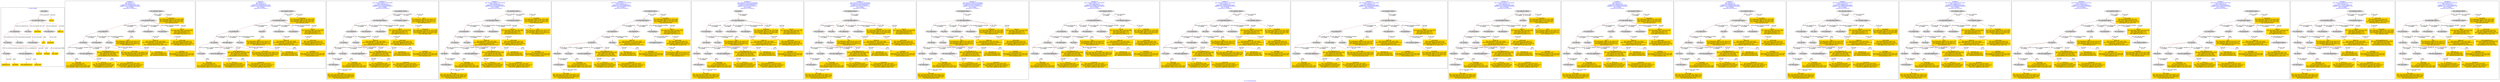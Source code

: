 digraph n0 {
fontcolor="blue"
remincross="true"
label="s12-s-19-artworks.json"
subgraph cluster_0 {
label="1-correct model"
n2[style="filled",color="white",fillcolor="lightgray",label="E12_Production1"];
n3[style="filled",color="white",fillcolor="lightgray",label="E21_Person1"];
n4[style="filled",color="white",fillcolor="lightgray",label="E55_Type1"];
n5[style="filled",color="white",fillcolor="lightgray",label="E52_Time-Span1"];
n6[style="filled",color="white",fillcolor="lightgray",label="E74_Group1"];
n7[style="filled",color="white",fillcolor="lightgray",label="E82_Actor_Appellation1"];
n8[shape="plaintext",style="filled",fillcolor="gold",label="artist_uri"];
n9[style="filled",color="white",fillcolor="lightgray",label="E22_Man-Made_Object1"];
n10[style="filled",color="white",fillcolor="lightgray",label="E35_Title1"];
n11[shape="plaintext",style="filled",fillcolor="gold",label="description"];
n12[style="filled",color="white",fillcolor="lightgray",label="E54_Dimension1"];
n13[shape="plaintext",style="filled",fillcolor="gold",label="object_uri"];
n14[shape="plaintext",style="filled",fillcolor="gold",label="title"];
n15[style="filled",color="white",fillcolor="lightgray",label="E38_Image1"];
n16[shape="plaintext",style="filled",fillcolor="gold",label="img_url"];
n17[shape="plaintext",style="filled",fillcolor="gold",label="date_made"];
n18[shape="plaintext",style="filled",fillcolor="gold",label="dimensions"];
n19[shape="plaintext",style="filled",fillcolor="gold",label="technique"];
n20[shape="plaintext",style="filled",fillcolor="gold",label="nationality_uri"];
n21[shape="plaintext",style="filled",fillcolor="gold",label="nationality"];
n22[shape="plaintext",style="filled",fillcolor="gold",label="artist_appellation_uri"];
n23[shape="plaintext",style="filled",fillcolor="gold",label="artist_name"];
}
subgraph cluster_1 {
label="candidate 0\nlink coherence:1.0\nnode coherence:1.0\nconfidence:0.38346435976071463\nmapping score:0.48893256436468263\ncost:21.99965\n-precision:0.55-recall:0.57"
n25[style="filled",color="white",fillcolor="lightgray",label="E12_Production1"];
n26[style="filled",color="white",fillcolor="lightgray",label="E21_Person1"];
n27[style="filled",color="white",fillcolor="lightgray",label="E52_Time-Span2"];
n28[style="filled",color="white",fillcolor="lightgray",label="E55_Type1"];
n29[style="filled",color="white",fillcolor="lightgray",label="E74_Group1"];
n30[style="filled",color="white",fillcolor="lightgray",label="E82_Actor_Appellation1"];
n31[style="filled",color="white",fillcolor="lightgray",label="E22_Man-Made_Object1"];
n32[style="filled",color="white",fillcolor="lightgray",label="E35_Title1"];
n33[style="filled",color="white",fillcolor="lightgray",label="E54_Dimension1"];
n34[style="filled",color="white",fillcolor="lightgray",label="E8_Acquisition1"];
n35[style="filled",color="white",fillcolor="lightgray",label="E33_Linguistic_Object2"];
n36[shape="plaintext",style="filled",fillcolor="gold",label="artist_name\n[E8_Acquisition,P3_has_note,0.31]\n[E82_Actor_Appellation,label,0.296]\n[E33_Linguistic_Object,P3_has_note,0.216]\n[E30_Right,P3_has_note,0.178]"];
n37[shape="plaintext",style="filled",fillcolor="gold",label="nationality\n[E74_Group,label,0.38]\n[E74_Group,classLink,0.237]\n[E73_Information_Object,P3_has_note,0.197]\n[E33_Linguistic_Object,P3_has_note,0.186]"];
n38[shape="plaintext",style="filled",fillcolor="gold",label="title\n[E73_Information_Object,P3_has_note,0.273]\n[E33_Linguistic_Object,P3_has_note,0.27]\n[E22_Man-Made_Object,P3_has_note,0.235]\n[E35_Title,label,0.222]"];
n39[shape="plaintext",style="filled",fillcolor="gold",label="description\n[E73_Information_Object,P3_has_note,0.363]\n[E22_Man-Made_Object,P3_has_note,0.305]\n[E33_Linguistic_Object,P3_has_note,0.284]\n[E35_Title,label,0.048]"];
n40[shape="plaintext",style="filled",fillcolor="gold",label="object_uri\n[E54_Dimension,P3_has_note,0.845]\n[E52_Time-Span,P82_at_some_time_within,0.11]\n[E38_Image,classLink,0.026]\n[E33_Linguistic_Object,P3_has_note,0.019]"];
n41[shape="plaintext",style="filled",fillcolor="gold",label="nationality_uri\n[E55_Type,classLink,0.352]\n[E74_Group,classLink,0.324]\n[E57_Material,classLink,0.324]"];
n42[shape="plaintext",style="filled",fillcolor="gold",label="artist_uri\n[E21_Person,classLink,0.506]\n[E82_Actor_Appellation,classLink,0.442]\n[E8_Acquisition,P3_has_note,0.026]\n[E30_Right,P3_has_note,0.026]"];
n43[shape="plaintext",style="filled",fillcolor="gold",label="artist_appellation_uri\n[E82_Actor_Appellation,classLink,0.946]\n[E21_Person,classLink,0.049]\n[E30_Right,P3_has_note,0.003]\n[E8_Acquisition,P3_has_note,0.002]"];
n44[shape="plaintext",style="filled",fillcolor="gold",label="img_url\n[E22_Man-Made_Object,classLink,0.638]\n[E38_Image,classLink,0.132]\n[E40_Legal_Body,label,0.117]\n[E30_Right,P3_has_note,0.112]"];
n45[shape="plaintext",style="filled",fillcolor="gold",label="technique\n[E55_Type,label,0.534]\n[E29_Design_or_Procedure,P3_has_note,0.36]\n[E73_Information_Object,P3_has_note,0.06]\n[E35_Title,label,0.045]"];
n46[shape="plaintext",style="filled",fillcolor="gold",label="dimensions\n[E54_Dimension,P3_has_note,0.832]\n[E52_Time-Span,P82_at_some_time_within,0.111]\n[E33_Linguistic_Object,P3_has_note,0.03]\n[E82_Actor_Appellation,label,0.028]"];
n47[shape="plaintext",style="filled",fillcolor="gold",label="date_made\n[E52_Time-Span,P82_at_some_time_within,0.517]\n[E52_Time-Span,P82a_begin_of_the_begin,0.236]\n[E52_Time-Span,P82b_end_of_the_end,0.194]\n[E52_Time-Span,label,0.053]"];
}
subgraph cluster_2 {
label="candidate 1\nlink coherence:1.0\nnode coherence:1.0\nconfidence:0.38346435976071463\nmapping score:0.48893256436468263\ncost:21.99966\n-precision:0.55-recall:0.57"
n49[style="filled",color="white",fillcolor="lightgray",label="E12_Production1"];
n50[style="filled",color="white",fillcolor="lightgray",label="E21_Person1"];
n51[style="filled",color="white",fillcolor="lightgray",label="E52_Time-Span2"];
n52[style="filled",color="white",fillcolor="lightgray",label="E55_Type1"];
n53[style="filled",color="white",fillcolor="lightgray",label="E74_Group1"];
n54[style="filled",color="white",fillcolor="lightgray",label="E82_Actor_Appellation1"];
n55[style="filled",color="white",fillcolor="lightgray",label="E22_Man-Made_Object1"];
n56[style="filled",color="white",fillcolor="lightgray",label="E35_Title1"];
n57[style="filled",color="white",fillcolor="lightgray",label="E54_Dimension1"];
n58[style="filled",color="white",fillcolor="lightgray",label="E8_Acquisition1"];
n59[style="filled",color="white",fillcolor="lightgray",label="E33_Linguistic_Object1"];
n60[shape="plaintext",style="filled",fillcolor="gold",label="artist_name\n[E8_Acquisition,P3_has_note,0.31]\n[E82_Actor_Appellation,label,0.296]\n[E33_Linguistic_Object,P3_has_note,0.216]\n[E30_Right,P3_has_note,0.178]"];
n61[shape="plaintext",style="filled",fillcolor="gold",label="nationality\n[E74_Group,label,0.38]\n[E74_Group,classLink,0.237]\n[E73_Information_Object,P3_has_note,0.197]\n[E33_Linguistic_Object,P3_has_note,0.186]"];
n62[shape="plaintext",style="filled",fillcolor="gold",label="title\n[E73_Information_Object,P3_has_note,0.273]\n[E33_Linguistic_Object,P3_has_note,0.27]\n[E22_Man-Made_Object,P3_has_note,0.235]\n[E35_Title,label,0.222]"];
n63[shape="plaintext",style="filled",fillcolor="gold",label="object_uri\n[E54_Dimension,P3_has_note,0.845]\n[E52_Time-Span,P82_at_some_time_within,0.11]\n[E38_Image,classLink,0.026]\n[E33_Linguistic_Object,P3_has_note,0.019]"];
n64[shape="plaintext",style="filled",fillcolor="gold",label="nationality_uri\n[E55_Type,classLink,0.352]\n[E74_Group,classLink,0.324]\n[E57_Material,classLink,0.324]"];
n65[shape="plaintext",style="filled",fillcolor="gold",label="artist_uri\n[E21_Person,classLink,0.506]\n[E82_Actor_Appellation,classLink,0.442]\n[E8_Acquisition,P3_has_note,0.026]\n[E30_Right,P3_has_note,0.026]"];
n66[shape="plaintext",style="filled",fillcolor="gold",label="artist_appellation_uri\n[E82_Actor_Appellation,classLink,0.946]\n[E21_Person,classLink,0.049]\n[E30_Right,P3_has_note,0.003]\n[E8_Acquisition,P3_has_note,0.002]"];
n67[shape="plaintext",style="filled",fillcolor="gold",label="description\n[E73_Information_Object,P3_has_note,0.363]\n[E22_Man-Made_Object,P3_has_note,0.305]\n[E33_Linguistic_Object,P3_has_note,0.284]\n[E35_Title,label,0.048]"];
n68[shape="plaintext",style="filled",fillcolor="gold",label="img_url\n[E22_Man-Made_Object,classLink,0.638]\n[E38_Image,classLink,0.132]\n[E40_Legal_Body,label,0.117]\n[E30_Right,P3_has_note,0.112]"];
n69[shape="plaintext",style="filled",fillcolor="gold",label="technique\n[E55_Type,label,0.534]\n[E29_Design_or_Procedure,P3_has_note,0.36]\n[E73_Information_Object,P3_has_note,0.06]\n[E35_Title,label,0.045]"];
n70[shape="plaintext",style="filled",fillcolor="gold",label="dimensions\n[E54_Dimension,P3_has_note,0.832]\n[E52_Time-Span,P82_at_some_time_within,0.111]\n[E33_Linguistic_Object,P3_has_note,0.03]\n[E82_Actor_Appellation,label,0.028]"];
n71[shape="plaintext",style="filled",fillcolor="gold",label="date_made\n[E52_Time-Span,P82_at_some_time_within,0.517]\n[E52_Time-Span,P82a_begin_of_the_begin,0.236]\n[E52_Time-Span,P82b_end_of_the_end,0.194]\n[E52_Time-Span,label,0.053]"];
}
subgraph cluster_3 {
label="candidate 10\nlink coherence:0.9565217391304348\nnode coherence:1.0\nconfidence:0.3874581468585025\nmapping score:0.4902638267306119\ncost:121.99966\n-precision:0.39-recall:0.43"
n73[style="filled",color="white",fillcolor="lightgray",label="E12_Production1"];
n74[style="filled",color="white",fillcolor="lightgray",label="E21_Person1"];
n75[style="filled",color="white",fillcolor="lightgray",label="E55_Type1"];
n76[style="filled",color="white",fillcolor="lightgray",label="E67_Birth1"];
n77[style="filled",color="white",fillcolor="lightgray",label="E74_Group1"];
n78[style="filled",color="white",fillcolor="lightgray",label="E82_Actor_Appellation1"];
n79[style="filled",color="white",fillcolor="lightgray",label="E22_Man-Made_Object1"];
n80[style="filled",color="white",fillcolor="lightgray",label="E54_Dimension1"];
n81[style="filled",color="white",fillcolor="lightgray",label="E8_Acquisition1"];
n82[style="filled",color="white",fillcolor="lightgray",label="E33_Linguistic_Object2"];
n83[style="filled",color="white",fillcolor="lightgray",label="E52_Time-Span1"];
n84[style="filled",color="white",fillcolor="lightgray",label="E33_Linguistic_Object1"];
n85[shape="plaintext",style="filled",fillcolor="gold",label="artist_name\n[E8_Acquisition,P3_has_note,0.31]\n[E82_Actor_Appellation,label,0.296]\n[E33_Linguistic_Object,P3_has_note,0.216]\n[E30_Right,P3_has_note,0.178]"];
n86[shape="plaintext",style="filled",fillcolor="gold",label="nationality\n[E74_Group,label,0.38]\n[E74_Group,classLink,0.237]\n[E73_Information_Object,P3_has_note,0.197]\n[E33_Linguistic_Object,P3_has_note,0.186]"];
n87[shape="plaintext",style="filled",fillcolor="gold",label="title\n[E73_Information_Object,P3_has_note,0.273]\n[E33_Linguistic_Object,P3_has_note,0.27]\n[E22_Man-Made_Object,P3_has_note,0.235]\n[E35_Title,label,0.222]"];
n88[shape="plaintext",style="filled",fillcolor="gold",label="object_uri\n[E54_Dimension,P3_has_note,0.845]\n[E52_Time-Span,P82_at_some_time_within,0.11]\n[E38_Image,classLink,0.026]\n[E33_Linguistic_Object,P3_has_note,0.019]"];
n89[shape="plaintext",style="filled",fillcolor="gold",label="nationality_uri\n[E55_Type,classLink,0.352]\n[E74_Group,classLink,0.324]\n[E57_Material,classLink,0.324]"];
n90[shape="plaintext",style="filled",fillcolor="gold",label="artist_uri\n[E21_Person,classLink,0.506]\n[E82_Actor_Appellation,classLink,0.442]\n[E8_Acquisition,P3_has_note,0.026]\n[E30_Right,P3_has_note,0.026]"];
n91[shape="plaintext",style="filled",fillcolor="gold",label="date_made\n[E52_Time-Span,P82_at_some_time_within,0.517]\n[E52_Time-Span,P82a_begin_of_the_begin,0.236]\n[E52_Time-Span,P82b_end_of_the_end,0.194]\n[E52_Time-Span,label,0.053]"];
n92[shape="plaintext",style="filled",fillcolor="gold",label="artist_appellation_uri\n[E82_Actor_Appellation,classLink,0.946]\n[E21_Person,classLink,0.049]\n[E30_Right,P3_has_note,0.003]\n[E8_Acquisition,P3_has_note,0.002]"];
n93[shape="plaintext",style="filled",fillcolor="gold",label="description\n[E73_Information_Object,P3_has_note,0.363]\n[E22_Man-Made_Object,P3_has_note,0.305]\n[E33_Linguistic_Object,P3_has_note,0.284]\n[E35_Title,label,0.048]"];
n94[shape="plaintext",style="filled",fillcolor="gold",label="img_url\n[E22_Man-Made_Object,classLink,0.638]\n[E38_Image,classLink,0.132]\n[E40_Legal_Body,label,0.117]\n[E30_Right,P3_has_note,0.112]"];
n95[shape="plaintext",style="filled",fillcolor="gold",label="technique\n[E55_Type,label,0.534]\n[E29_Design_or_Procedure,P3_has_note,0.36]\n[E73_Information_Object,P3_has_note,0.06]\n[E35_Title,label,0.045]"];
n96[shape="plaintext",style="filled",fillcolor="gold",label="dimensions\n[E54_Dimension,P3_has_note,0.832]\n[E52_Time-Span,P82_at_some_time_within,0.111]\n[E33_Linguistic_Object,P3_has_note,0.03]\n[E82_Actor_Appellation,label,0.028]"];
}
subgraph cluster_4 {
label="candidate 11\nlink coherence:0.9565217391304348\nnode coherence:1.0\nconfidence:0.3874581468585025\nmapping score:0.4902638267306119\ncost:121.99967\n-precision:0.39-recall:0.43"
n98[style="filled",color="white",fillcolor="lightgray",label="E12_Production1"];
n99[style="filled",color="white",fillcolor="lightgray",label="E21_Person1"];
n100[style="filled",color="white",fillcolor="lightgray",label="E55_Type1"];
n101[style="filled",color="white",fillcolor="lightgray",label="E67_Birth1"];
n102[style="filled",color="white",fillcolor="lightgray",label="E74_Group1"];
n103[style="filled",color="white",fillcolor="lightgray",label="E82_Actor_Appellation1"];
n104[style="filled",color="white",fillcolor="lightgray",label="E22_Man-Made_Object1"];
n105[style="filled",color="white",fillcolor="lightgray",label="E54_Dimension1"];
n106[style="filled",color="white",fillcolor="lightgray",label="E8_Acquisition1"];
n107[style="filled",color="white",fillcolor="lightgray",label="E33_Linguistic_Object1"];
n108[style="filled",color="white",fillcolor="lightgray",label="E52_Time-Span1"];
n109[style="filled",color="white",fillcolor="lightgray",label="E33_Linguistic_Object2"];
n110[shape="plaintext",style="filled",fillcolor="gold",label="artist_name\n[E8_Acquisition,P3_has_note,0.31]\n[E82_Actor_Appellation,label,0.296]\n[E33_Linguistic_Object,P3_has_note,0.216]\n[E30_Right,P3_has_note,0.178]"];
n111[shape="plaintext",style="filled",fillcolor="gold",label="nationality\n[E74_Group,label,0.38]\n[E74_Group,classLink,0.237]\n[E73_Information_Object,P3_has_note,0.197]\n[E33_Linguistic_Object,P3_has_note,0.186]"];
n112[shape="plaintext",style="filled",fillcolor="gold",label="title\n[E73_Information_Object,P3_has_note,0.273]\n[E33_Linguistic_Object,P3_has_note,0.27]\n[E22_Man-Made_Object,P3_has_note,0.235]\n[E35_Title,label,0.222]"];
n113[shape="plaintext",style="filled",fillcolor="gold",label="object_uri\n[E54_Dimension,P3_has_note,0.845]\n[E52_Time-Span,P82_at_some_time_within,0.11]\n[E38_Image,classLink,0.026]\n[E33_Linguistic_Object,P3_has_note,0.019]"];
n114[shape="plaintext",style="filled",fillcolor="gold",label="nationality_uri\n[E55_Type,classLink,0.352]\n[E74_Group,classLink,0.324]\n[E57_Material,classLink,0.324]"];
n115[shape="plaintext",style="filled",fillcolor="gold",label="artist_uri\n[E21_Person,classLink,0.506]\n[E82_Actor_Appellation,classLink,0.442]\n[E8_Acquisition,P3_has_note,0.026]\n[E30_Right,P3_has_note,0.026]"];
n116[shape="plaintext",style="filled",fillcolor="gold",label="date_made\n[E52_Time-Span,P82_at_some_time_within,0.517]\n[E52_Time-Span,P82a_begin_of_the_begin,0.236]\n[E52_Time-Span,P82b_end_of_the_end,0.194]\n[E52_Time-Span,label,0.053]"];
n117[shape="plaintext",style="filled",fillcolor="gold",label="artist_appellation_uri\n[E82_Actor_Appellation,classLink,0.946]\n[E21_Person,classLink,0.049]\n[E30_Right,P3_has_note,0.003]\n[E8_Acquisition,P3_has_note,0.002]"];
n118[shape="plaintext",style="filled",fillcolor="gold",label="description\n[E73_Information_Object,P3_has_note,0.363]\n[E22_Man-Made_Object,P3_has_note,0.305]\n[E33_Linguistic_Object,P3_has_note,0.284]\n[E35_Title,label,0.048]"];
n119[shape="plaintext",style="filled",fillcolor="gold",label="img_url\n[E22_Man-Made_Object,classLink,0.638]\n[E38_Image,classLink,0.132]\n[E40_Legal_Body,label,0.117]\n[E30_Right,P3_has_note,0.112]"];
n120[shape="plaintext",style="filled",fillcolor="gold",label="technique\n[E55_Type,label,0.534]\n[E29_Design_or_Procedure,P3_has_note,0.36]\n[E73_Information_Object,P3_has_note,0.06]\n[E35_Title,label,0.045]"];
n121[shape="plaintext",style="filled",fillcolor="gold",label="dimensions\n[E54_Dimension,P3_has_note,0.832]\n[E52_Time-Span,P82_at_some_time_within,0.111]\n[E33_Linguistic_Object,P3_has_note,0.03]\n[E82_Actor_Appellation,label,0.028]"];
}
subgraph cluster_5 {
label="candidate 12\nlink coherence:0.9565217391304348\nnode coherence:1.0\nconfidence:0.3874581468585025\nmapping score:0.4902638267306119\ncost:122.009672\n-precision:0.39-recall:0.43"
n123[style="filled",color="white",fillcolor="lightgray",label="E12_Production1"];
n124[style="filled",color="white",fillcolor="lightgray",label="E21_Person1"];
n125[style="filled",color="white",fillcolor="lightgray",label="E55_Type1"];
n126[style="filled",color="white",fillcolor="lightgray",label="E69_Death1"];
n127[style="filled",color="white",fillcolor="lightgray",label="E74_Group1"];
n128[style="filled",color="white",fillcolor="lightgray",label="E82_Actor_Appellation1"];
n129[style="filled",color="white",fillcolor="lightgray",label="E22_Man-Made_Object1"];
n130[style="filled",color="white",fillcolor="lightgray",label="E54_Dimension1"];
n131[style="filled",color="white",fillcolor="lightgray",label="E8_Acquisition1"];
n132[style="filled",color="white",fillcolor="lightgray",label="E33_Linguistic_Object1"];
n133[style="filled",color="white",fillcolor="lightgray",label="E52_Time-Span3"];
n134[style="filled",color="white",fillcolor="lightgray",label="E33_Linguistic_Object2"];
n135[shape="plaintext",style="filled",fillcolor="gold",label="artist_name\n[E8_Acquisition,P3_has_note,0.31]\n[E82_Actor_Appellation,label,0.296]\n[E33_Linguistic_Object,P3_has_note,0.216]\n[E30_Right,P3_has_note,0.178]"];
n136[shape="plaintext",style="filled",fillcolor="gold",label="nationality\n[E74_Group,label,0.38]\n[E74_Group,classLink,0.237]\n[E73_Information_Object,P3_has_note,0.197]\n[E33_Linguistic_Object,P3_has_note,0.186]"];
n137[shape="plaintext",style="filled",fillcolor="gold",label="title\n[E73_Information_Object,P3_has_note,0.273]\n[E33_Linguistic_Object,P3_has_note,0.27]\n[E22_Man-Made_Object,P3_has_note,0.235]\n[E35_Title,label,0.222]"];
n138[shape="plaintext",style="filled",fillcolor="gold",label="object_uri\n[E54_Dimension,P3_has_note,0.845]\n[E52_Time-Span,P82_at_some_time_within,0.11]\n[E38_Image,classLink,0.026]\n[E33_Linguistic_Object,P3_has_note,0.019]"];
n139[shape="plaintext",style="filled",fillcolor="gold",label="date_made\n[E52_Time-Span,P82_at_some_time_within,0.517]\n[E52_Time-Span,P82a_begin_of_the_begin,0.236]\n[E52_Time-Span,P82b_end_of_the_end,0.194]\n[E52_Time-Span,label,0.053]"];
n140[shape="plaintext",style="filled",fillcolor="gold",label="nationality_uri\n[E55_Type,classLink,0.352]\n[E74_Group,classLink,0.324]\n[E57_Material,classLink,0.324]"];
n141[shape="plaintext",style="filled",fillcolor="gold",label="artist_uri\n[E21_Person,classLink,0.506]\n[E82_Actor_Appellation,classLink,0.442]\n[E8_Acquisition,P3_has_note,0.026]\n[E30_Right,P3_has_note,0.026]"];
n142[shape="plaintext",style="filled",fillcolor="gold",label="artist_appellation_uri\n[E82_Actor_Appellation,classLink,0.946]\n[E21_Person,classLink,0.049]\n[E30_Right,P3_has_note,0.003]\n[E8_Acquisition,P3_has_note,0.002]"];
n143[shape="plaintext",style="filled",fillcolor="gold",label="description\n[E73_Information_Object,P3_has_note,0.363]\n[E22_Man-Made_Object,P3_has_note,0.305]\n[E33_Linguistic_Object,P3_has_note,0.284]\n[E35_Title,label,0.048]"];
n144[shape="plaintext",style="filled",fillcolor="gold",label="img_url\n[E22_Man-Made_Object,classLink,0.638]\n[E38_Image,classLink,0.132]\n[E40_Legal_Body,label,0.117]\n[E30_Right,P3_has_note,0.112]"];
n145[shape="plaintext",style="filled",fillcolor="gold",label="technique\n[E55_Type,label,0.534]\n[E29_Design_or_Procedure,P3_has_note,0.36]\n[E73_Information_Object,P3_has_note,0.06]\n[E35_Title,label,0.045]"];
n146[shape="plaintext",style="filled",fillcolor="gold",label="dimensions\n[E54_Dimension,P3_has_note,0.832]\n[E52_Time-Span,P82_at_some_time_within,0.111]\n[E33_Linguistic_Object,P3_has_note,0.03]\n[E82_Actor_Appellation,label,0.028]"];
}
subgraph cluster_6 {
label="candidate 13\nlink coherence:0.9565217391304348\nnode coherence:0.9523809523809523\nconfidence:0.3852316186582727\nmapping score:0.4875375236797417\ncost:22.99962\n-precision:0.57-recall:0.62"
n148[style="filled",color="white",fillcolor="lightgray",label="E12_Production1"];
n149[style="filled",color="white",fillcolor="lightgray",label="E21_Person1"];
n150[style="filled",color="white",fillcolor="lightgray",label="E55_Type1"];
n151[style="filled",color="white",fillcolor="lightgray",label="E67_Birth1"];
n152[style="filled",color="white",fillcolor="lightgray",label="E74_Group1"];
n153[style="filled",color="white",fillcolor="lightgray",label="E82_Actor_Appellation1"];
n154[style="filled",color="white",fillcolor="lightgray",label="E22_Man-Made_Object1"];
n155[style="filled",color="white",fillcolor="lightgray",label="E35_Title1"];
n156[style="filled",color="white",fillcolor="lightgray",label="E54_Dimension1"];
n157[style="filled",color="white",fillcolor="lightgray",label="E8_Acquisition1"];
n158[style="filled",color="white",fillcolor="lightgray",label="E38_Image1"];
n159[style="filled",color="white",fillcolor="lightgray",label="E52_Time-Span1"];
n160[shape="plaintext",style="filled",fillcolor="gold",label="artist_name\n[E8_Acquisition,P3_has_note,0.31]\n[E82_Actor_Appellation,label,0.296]\n[E33_Linguistic_Object,P3_has_note,0.216]\n[E30_Right,P3_has_note,0.178]"];
n161[shape="plaintext",style="filled",fillcolor="gold",label="nationality\n[E74_Group,label,0.38]\n[E74_Group,classLink,0.237]\n[E73_Information_Object,P3_has_note,0.197]\n[E33_Linguistic_Object,P3_has_note,0.186]"];
n162[shape="plaintext",style="filled",fillcolor="gold",label="title\n[E73_Information_Object,P3_has_note,0.273]\n[E33_Linguistic_Object,P3_has_note,0.27]\n[E22_Man-Made_Object,P3_has_note,0.235]\n[E35_Title,label,0.222]"];
n163[shape="plaintext",style="filled",fillcolor="gold",label="object_uri\n[E54_Dimension,P3_has_note,0.845]\n[E52_Time-Span,P82_at_some_time_within,0.11]\n[E38_Image,classLink,0.026]\n[E33_Linguistic_Object,P3_has_note,0.019]"];
n164[shape="plaintext",style="filled",fillcolor="gold",label="nationality_uri\n[E55_Type,classLink,0.352]\n[E74_Group,classLink,0.324]\n[E57_Material,classLink,0.324]"];
n165[shape="plaintext",style="filled",fillcolor="gold",label="artist_uri\n[E21_Person,classLink,0.506]\n[E82_Actor_Appellation,classLink,0.442]\n[E8_Acquisition,P3_has_note,0.026]\n[E30_Right,P3_has_note,0.026]"];
n166[shape="plaintext",style="filled",fillcolor="gold",label="date_made\n[E52_Time-Span,P82_at_some_time_within,0.517]\n[E52_Time-Span,P82a_begin_of_the_begin,0.236]\n[E52_Time-Span,P82b_end_of_the_end,0.194]\n[E52_Time-Span,label,0.053]"];
n167[shape="plaintext",style="filled",fillcolor="gold",label="artist_appellation_uri\n[E82_Actor_Appellation,classLink,0.946]\n[E21_Person,classLink,0.049]\n[E30_Right,P3_has_note,0.003]\n[E8_Acquisition,P3_has_note,0.002]"];
n168[shape="plaintext",style="filled",fillcolor="gold",label="description\n[E73_Information_Object,P3_has_note,0.363]\n[E22_Man-Made_Object,P3_has_note,0.305]\n[E33_Linguistic_Object,P3_has_note,0.284]\n[E35_Title,label,0.048]"];
n169[shape="plaintext",style="filled",fillcolor="gold",label="img_url\n[E22_Man-Made_Object,classLink,0.638]\n[E38_Image,classLink,0.132]\n[E40_Legal_Body,label,0.117]\n[E30_Right,P3_has_note,0.112]"];
n170[shape="plaintext",style="filled",fillcolor="gold",label="technique\n[E55_Type,label,0.534]\n[E29_Design_or_Procedure,P3_has_note,0.36]\n[E73_Information_Object,P3_has_note,0.06]\n[E35_Title,label,0.045]"];
n171[shape="plaintext",style="filled",fillcolor="gold",label="dimensions\n[E54_Dimension,P3_has_note,0.832]\n[E52_Time-Span,P82_at_some_time_within,0.111]\n[E33_Linguistic_Object,P3_has_note,0.03]\n[E82_Actor_Appellation,label,0.028]"];
}
subgraph cluster_7 {
label="candidate 14\nlink coherence:0.9565217391304348\nnode coherence:0.9523809523809523\nconfidence:0.3852316186582727\nmapping score:0.4875375236797417\ncost:22.99963\n-precision:0.52-recall:0.57"
n173[style="filled",color="white",fillcolor="lightgray",label="E12_Production1"];
n174[style="filled",color="white",fillcolor="lightgray",label="E21_Person1"];
n175[style="filled",color="white",fillcolor="lightgray",label="E55_Type1"];
n176[style="filled",color="white",fillcolor="lightgray",label="E67_Birth1"];
n177[style="filled",color="white",fillcolor="lightgray",label="E74_Group1"];
n178[style="filled",color="white",fillcolor="lightgray",label="E82_Actor_Appellation1"];
n179[style="filled",color="white",fillcolor="lightgray",label="E22_Man-Made_Object1"];
n180[style="filled",color="white",fillcolor="lightgray",label="E35_Title1"];
n181[style="filled",color="white",fillcolor="lightgray",label="E54_Dimension1"];
n182[style="filled",color="white",fillcolor="lightgray",label="E8_Acquisition1"];
n183[style="filled",color="white",fillcolor="lightgray",label="E33_Linguistic_Object2"];
n184[style="filled",color="white",fillcolor="lightgray",label="E52_Time-Span1"];
n185[shape="plaintext",style="filled",fillcolor="gold",label="artist_name\n[E8_Acquisition,P3_has_note,0.31]\n[E82_Actor_Appellation,label,0.296]\n[E33_Linguistic_Object,P3_has_note,0.216]\n[E30_Right,P3_has_note,0.178]"];
n186[shape="plaintext",style="filled",fillcolor="gold",label="nationality\n[E74_Group,label,0.38]\n[E74_Group,classLink,0.237]\n[E73_Information_Object,P3_has_note,0.197]\n[E33_Linguistic_Object,P3_has_note,0.186]"];
n187[shape="plaintext",style="filled",fillcolor="gold",label="title\n[E73_Information_Object,P3_has_note,0.273]\n[E33_Linguistic_Object,P3_has_note,0.27]\n[E22_Man-Made_Object,P3_has_note,0.235]\n[E35_Title,label,0.222]"];
n188[shape="plaintext",style="filled",fillcolor="gold",label="object_uri\n[E54_Dimension,P3_has_note,0.845]\n[E52_Time-Span,P82_at_some_time_within,0.11]\n[E38_Image,classLink,0.026]\n[E33_Linguistic_Object,P3_has_note,0.019]"];
n189[shape="plaintext",style="filled",fillcolor="gold",label="nationality_uri\n[E55_Type,classLink,0.352]\n[E74_Group,classLink,0.324]\n[E57_Material,classLink,0.324]"];
n190[shape="plaintext",style="filled",fillcolor="gold",label="artist_uri\n[E21_Person,classLink,0.506]\n[E82_Actor_Appellation,classLink,0.442]\n[E8_Acquisition,P3_has_note,0.026]\n[E30_Right,P3_has_note,0.026]"];
n191[shape="plaintext",style="filled",fillcolor="gold",label="date_made\n[E52_Time-Span,P82_at_some_time_within,0.517]\n[E52_Time-Span,P82a_begin_of_the_begin,0.236]\n[E52_Time-Span,P82b_end_of_the_end,0.194]\n[E52_Time-Span,label,0.053]"];
n192[shape="plaintext",style="filled",fillcolor="gold",label="artist_appellation_uri\n[E82_Actor_Appellation,classLink,0.946]\n[E21_Person,classLink,0.049]\n[E30_Right,P3_has_note,0.003]\n[E8_Acquisition,P3_has_note,0.002]"];
n193[shape="plaintext",style="filled",fillcolor="gold",label="description\n[E73_Information_Object,P3_has_note,0.363]\n[E22_Man-Made_Object,P3_has_note,0.305]\n[E33_Linguistic_Object,P3_has_note,0.284]\n[E35_Title,label,0.048]"];
n194[shape="plaintext",style="filled",fillcolor="gold",label="img_url\n[E22_Man-Made_Object,classLink,0.638]\n[E38_Image,classLink,0.132]\n[E40_Legal_Body,label,0.117]\n[E30_Right,P3_has_note,0.112]"];
n195[shape="plaintext",style="filled",fillcolor="gold",label="technique\n[E55_Type,label,0.534]\n[E29_Design_or_Procedure,P3_has_note,0.36]\n[E73_Information_Object,P3_has_note,0.06]\n[E35_Title,label,0.045]"];
n196[shape="plaintext",style="filled",fillcolor="gold",label="dimensions\n[E54_Dimension,P3_has_note,0.832]\n[E52_Time-Span,P82_at_some_time_within,0.111]\n[E33_Linguistic_Object,P3_has_note,0.03]\n[E82_Actor_Appellation,label,0.028]"];
}
subgraph cluster_8 {
label="candidate 15\nlink coherence:0.9565217391304348\nnode coherence:0.9523809523809523\nconfidence:0.3852316186582727\nmapping score:0.4875375236797417\ncost:22.99964\n-precision:0.52-recall:0.57"
n198[style="filled",color="white",fillcolor="lightgray",label="E12_Production1"];
n199[style="filled",color="white",fillcolor="lightgray",label="E21_Person1"];
n200[style="filled",color="white",fillcolor="lightgray",label="E55_Type1"];
n201[style="filled",color="white",fillcolor="lightgray",label="E67_Birth1"];
n202[style="filled",color="white",fillcolor="lightgray",label="E74_Group1"];
n203[style="filled",color="white",fillcolor="lightgray",label="E82_Actor_Appellation1"];
n204[style="filled",color="white",fillcolor="lightgray",label="E22_Man-Made_Object1"];
n205[style="filled",color="white",fillcolor="lightgray",label="E35_Title1"];
n206[style="filled",color="white",fillcolor="lightgray",label="E54_Dimension1"];
n207[style="filled",color="white",fillcolor="lightgray",label="E8_Acquisition1"];
n208[style="filled",color="white",fillcolor="lightgray",label="E33_Linguistic_Object1"];
n209[style="filled",color="white",fillcolor="lightgray",label="E52_Time-Span1"];
n210[shape="plaintext",style="filled",fillcolor="gold",label="artist_name\n[E8_Acquisition,P3_has_note,0.31]\n[E82_Actor_Appellation,label,0.296]\n[E33_Linguistic_Object,P3_has_note,0.216]\n[E30_Right,P3_has_note,0.178]"];
n211[shape="plaintext",style="filled",fillcolor="gold",label="nationality\n[E74_Group,label,0.38]\n[E74_Group,classLink,0.237]\n[E73_Information_Object,P3_has_note,0.197]\n[E33_Linguistic_Object,P3_has_note,0.186]"];
n212[shape="plaintext",style="filled",fillcolor="gold",label="title\n[E73_Information_Object,P3_has_note,0.273]\n[E33_Linguistic_Object,P3_has_note,0.27]\n[E22_Man-Made_Object,P3_has_note,0.235]\n[E35_Title,label,0.222]"];
n213[shape="plaintext",style="filled",fillcolor="gold",label="object_uri\n[E54_Dimension,P3_has_note,0.845]\n[E52_Time-Span,P82_at_some_time_within,0.11]\n[E38_Image,classLink,0.026]\n[E33_Linguistic_Object,P3_has_note,0.019]"];
n214[shape="plaintext",style="filled",fillcolor="gold",label="nationality_uri\n[E55_Type,classLink,0.352]\n[E74_Group,classLink,0.324]\n[E57_Material,classLink,0.324]"];
n215[shape="plaintext",style="filled",fillcolor="gold",label="artist_uri\n[E21_Person,classLink,0.506]\n[E82_Actor_Appellation,classLink,0.442]\n[E8_Acquisition,P3_has_note,0.026]\n[E30_Right,P3_has_note,0.026]"];
n216[shape="plaintext",style="filled",fillcolor="gold",label="date_made\n[E52_Time-Span,P82_at_some_time_within,0.517]\n[E52_Time-Span,P82a_begin_of_the_begin,0.236]\n[E52_Time-Span,P82b_end_of_the_end,0.194]\n[E52_Time-Span,label,0.053]"];
n217[shape="plaintext",style="filled",fillcolor="gold",label="artist_appellation_uri\n[E82_Actor_Appellation,classLink,0.946]\n[E21_Person,classLink,0.049]\n[E30_Right,P3_has_note,0.003]\n[E8_Acquisition,P3_has_note,0.002]"];
n218[shape="plaintext",style="filled",fillcolor="gold",label="description\n[E73_Information_Object,P3_has_note,0.363]\n[E22_Man-Made_Object,P3_has_note,0.305]\n[E33_Linguistic_Object,P3_has_note,0.284]\n[E35_Title,label,0.048]"];
n219[shape="plaintext",style="filled",fillcolor="gold",label="img_url\n[E22_Man-Made_Object,classLink,0.638]\n[E38_Image,classLink,0.132]\n[E40_Legal_Body,label,0.117]\n[E30_Right,P3_has_note,0.112]"];
n220[shape="plaintext",style="filled",fillcolor="gold",label="technique\n[E55_Type,label,0.534]\n[E29_Design_or_Procedure,P3_has_note,0.36]\n[E73_Information_Object,P3_has_note,0.06]\n[E35_Title,label,0.045]"];
n221[shape="plaintext",style="filled",fillcolor="gold",label="dimensions\n[E54_Dimension,P3_has_note,0.832]\n[E52_Time-Span,P82_at_some_time_within,0.111]\n[E33_Linguistic_Object,P3_has_note,0.03]\n[E82_Actor_Appellation,label,0.028]"];
}
subgraph cluster_9 {
label="candidate 16\nlink coherence:0.9565217391304348\nnode coherence:1.0\nconfidence:0.38346435976071463\nmapping score:0.48893256436468263\ncost:121.99965\n-precision:0.52-recall:0.57"
n223[style="filled",color="white",fillcolor="lightgray",label="E12_Production1"];
n224[style="filled",color="white",fillcolor="lightgray",label="E21_Person1"];
n225[style="filled",color="white",fillcolor="lightgray",label="E52_Time-Span2"];
n226[style="filled",color="white",fillcolor="lightgray",label="E55_Type1"];
n227[style="filled",color="white",fillcolor="lightgray",label="E74_Group1"];
n228[style="filled",color="white",fillcolor="lightgray",label="E82_Actor_Appellation1"];
n229[style="filled",color="white",fillcolor="lightgray",label="E22_Man-Made_Object1"];
n230[style="filled",color="white",fillcolor="lightgray",label="E35_Title1"];
n231[style="filled",color="white",fillcolor="lightgray",label="E54_Dimension1"];
n232[style="filled",color="white",fillcolor="lightgray",label="E8_Acquisition1"];
n233[style="filled",color="white",fillcolor="lightgray",label="E33_Linguistic_Object2"];
n234[style="filled",color="white",fillcolor="lightgray",label="E33_Linguistic_Object1"];
n235[shape="plaintext",style="filled",fillcolor="gold",label="artist_name\n[E8_Acquisition,P3_has_note,0.31]\n[E82_Actor_Appellation,label,0.296]\n[E33_Linguistic_Object,P3_has_note,0.216]\n[E30_Right,P3_has_note,0.178]"];
n236[shape="plaintext",style="filled",fillcolor="gold",label="nationality\n[E74_Group,label,0.38]\n[E74_Group,classLink,0.237]\n[E73_Information_Object,P3_has_note,0.197]\n[E33_Linguistic_Object,P3_has_note,0.186]"];
n237[shape="plaintext",style="filled",fillcolor="gold",label="title\n[E73_Information_Object,P3_has_note,0.273]\n[E33_Linguistic_Object,P3_has_note,0.27]\n[E22_Man-Made_Object,P3_has_note,0.235]\n[E35_Title,label,0.222]"];
n238[shape="plaintext",style="filled",fillcolor="gold",label="object_uri\n[E54_Dimension,P3_has_note,0.845]\n[E52_Time-Span,P82_at_some_time_within,0.11]\n[E38_Image,classLink,0.026]\n[E33_Linguistic_Object,P3_has_note,0.019]"];
n239[shape="plaintext",style="filled",fillcolor="gold",label="nationality_uri\n[E55_Type,classLink,0.352]\n[E74_Group,classLink,0.324]\n[E57_Material,classLink,0.324]"];
n240[shape="plaintext",style="filled",fillcolor="gold",label="artist_uri\n[E21_Person,classLink,0.506]\n[E82_Actor_Appellation,classLink,0.442]\n[E8_Acquisition,P3_has_note,0.026]\n[E30_Right,P3_has_note,0.026]"];
n241[shape="plaintext",style="filled",fillcolor="gold",label="artist_appellation_uri\n[E82_Actor_Appellation,classLink,0.946]\n[E21_Person,classLink,0.049]\n[E30_Right,P3_has_note,0.003]\n[E8_Acquisition,P3_has_note,0.002]"];
n242[shape="plaintext",style="filled",fillcolor="gold",label="description\n[E73_Information_Object,P3_has_note,0.363]\n[E22_Man-Made_Object,P3_has_note,0.305]\n[E33_Linguistic_Object,P3_has_note,0.284]\n[E35_Title,label,0.048]"];
n243[shape="plaintext",style="filled",fillcolor="gold",label="img_url\n[E22_Man-Made_Object,classLink,0.638]\n[E38_Image,classLink,0.132]\n[E40_Legal_Body,label,0.117]\n[E30_Right,P3_has_note,0.112]"];
n244[shape="plaintext",style="filled",fillcolor="gold",label="technique\n[E55_Type,label,0.534]\n[E29_Design_or_Procedure,P3_has_note,0.36]\n[E73_Information_Object,P3_has_note,0.06]\n[E35_Title,label,0.045]"];
n245[shape="plaintext",style="filled",fillcolor="gold",label="dimensions\n[E54_Dimension,P3_has_note,0.832]\n[E52_Time-Span,P82_at_some_time_within,0.111]\n[E33_Linguistic_Object,P3_has_note,0.03]\n[E82_Actor_Appellation,label,0.028]"];
n246[shape="plaintext",style="filled",fillcolor="gold",label="date_made\n[E52_Time-Span,P82_at_some_time_within,0.517]\n[E52_Time-Span,P82a_begin_of_the_begin,0.236]\n[E52_Time-Span,P82b_end_of_the_end,0.194]\n[E52_Time-Span,label,0.053]"];
}
subgraph cluster_10 {
label="candidate 17\nlink coherence:0.9565217391304348\nnode coherence:1.0\nconfidence:0.38346435976071463\nmapping score:0.48893256436468263\ncost:121.99966\n-precision:0.52-recall:0.57"
n248[style="filled",color="white",fillcolor="lightgray",label="E12_Production1"];
n249[style="filled",color="white",fillcolor="lightgray",label="E21_Person1"];
n250[style="filled",color="white",fillcolor="lightgray",label="E52_Time-Span2"];
n251[style="filled",color="white",fillcolor="lightgray",label="E55_Type1"];
n252[style="filled",color="white",fillcolor="lightgray",label="E74_Group1"];
n253[style="filled",color="white",fillcolor="lightgray",label="E82_Actor_Appellation1"];
n254[style="filled",color="white",fillcolor="lightgray",label="E22_Man-Made_Object1"];
n255[style="filled",color="white",fillcolor="lightgray",label="E35_Title1"];
n256[style="filled",color="white",fillcolor="lightgray",label="E54_Dimension1"];
n257[style="filled",color="white",fillcolor="lightgray",label="E8_Acquisition1"];
n258[style="filled",color="white",fillcolor="lightgray",label="E33_Linguistic_Object1"];
n259[style="filled",color="white",fillcolor="lightgray",label="E33_Linguistic_Object2"];
n260[shape="plaintext",style="filled",fillcolor="gold",label="artist_name\n[E8_Acquisition,P3_has_note,0.31]\n[E82_Actor_Appellation,label,0.296]\n[E33_Linguistic_Object,P3_has_note,0.216]\n[E30_Right,P3_has_note,0.178]"];
n261[shape="plaintext",style="filled",fillcolor="gold",label="nationality\n[E74_Group,label,0.38]\n[E74_Group,classLink,0.237]\n[E73_Information_Object,P3_has_note,0.197]\n[E33_Linguistic_Object,P3_has_note,0.186]"];
n262[shape="plaintext",style="filled",fillcolor="gold",label="title\n[E73_Information_Object,P3_has_note,0.273]\n[E33_Linguistic_Object,P3_has_note,0.27]\n[E22_Man-Made_Object,P3_has_note,0.235]\n[E35_Title,label,0.222]"];
n263[shape="plaintext",style="filled",fillcolor="gold",label="description\n[E73_Information_Object,P3_has_note,0.363]\n[E22_Man-Made_Object,P3_has_note,0.305]\n[E33_Linguistic_Object,P3_has_note,0.284]\n[E35_Title,label,0.048]"];
n264[shape="plaintext",style="filled",fillcolor="gold",label="object_uri\n[E54_Dimension,P3_has_note,0.845]\n[E52_Time-Span,P82_at_some_time_within,0.11]\n[E38_Image,classLink,0.026]\n[E33_Linguistic_Object,P3_has_note,0.019]"];
n265[shape="plaintext",style="filled",fillcolor="gold",label="nationality_uri\n[E55_Type,classLink,0.352]\n[E74_Group,classLink,0.324]\n[E57_Material,classLink,0.324]"];
n266[shape="plaintext",style="filled",fillcolor="gold",label="artist_uri\n[E21_Person,classLink,0.506]\n[E82_Actor_Appellation,classLink,0.442]\n[E8_Acquisition,P3_has_note,0.026]\n[E30_Right,P3_has_note,0.026]"];
n267[shape="plaintext",style="filled",fillcolor="gold",label="artist_appellation_uri\n[E82_Actor_Appellation,classLink,0.946]\n[E21_Person,classLink,0.049]\n[E30_Right,P3_has_note,0.003]\n[E8_Acquisition,P3_has_note,0.002]"];
n268[shape="plaintext",style="filled",fillcolor="gold",label="img_url\n[E22_Man-Made_Object,classLink,0.638]\n[E38_Image,classLink,0.132]\n[E40_Legal_Body,label,0.117]\n[E30_Right,P3_has_note,0.112]"];
n269[shape="plaintext",style="filled",fillcolor="gold",label="technique\n[E55_Type,label,0.534]\n[E29_Design_or_Procedure,P3_has_note,0.36]\n[E73_Information_Object,P3_has_note,0.06]\n[E35_Title,label,0.045]"];
n270[shape="plaintext",style="filled",fillcolor="gold",label="dimensions\n[E54_Dimension,P3_has_note,0.832]\n[E52_Time-Span,P82_at_some_time_within,0.111]\n[E33_Linguistic_Object,P3_has_note,0.03]\n[E82_Actor_Appellation,label,0.028]"];
n271[shape="plaintext",style="filled",fillcolor="gold",label="date_made\n[E52_Time-Span,P82_at_some_time_within,0.517]\n[E52_Time-Span,P82a_begin_of_the_begin,0.236]\n[E52_Time-Span,P82b_end_of_the_end,0.194]\n[E52_Time-Span,label,0.053]"];
}
subgraph cluster_11 {
label="candidate 18\nlink coherence:0.9565217391304348\nnode coherence:1.0\nconfidence:0.38346435976071463\nmapping score:0.48893256436468263\ncost:122.009652\n-precision:0.52-recall:0.57"
n273[style="filled",color="white",fillcolor="lightgray",label="E12_Production1"];
n274[style="filled",color="white",fillcolor="lightgray",label="E21_Person1"];
n275[style="filled",color="white",fillcolor="lightgray",label="E52_Time-Span2"];
n276[style="filled",color="white",fillcolor="lightgray",label="E55_Type1"];
n277[style="filled",color="white",fillcolor="lightgray",label="E74_Group1"];
n278[style="filled",color="white",fillcolor="lightgray",label="E82_Actor_Appellation1"];
n279[style="filled",color="white",fillcolor="lightgray",label="E22_Man-Made_Object1"];
n280[style="filled",color="white",fillcolor="lightgray",label="E35_Title1"];
n281[style="filled",color="white",fillcolor="lightgray",label="E54_Dimension1"];
n282[style="filled",color="white",fillcolor="lightgray",label="E8_Acquisition1"];
n283[style="filled",color="white",fillcolor="lightgray",label="E33_Linguistic_Object2"];
n284[style="filled",color="white",fillcolor="lightgray",label="E33_Linguistic_Object1"];
n285[shape="plaintext",style="filled",fillcolor="gold",label="artist_name\n[E8_Acquisition,P3_has_note,0.31]\n[E82_Actor_Appellation,label,0.296]\n[E33_Linguistic_Object,P3_has_note,0.216]\n[E30_Right,P3_has_note,0.178]"];
n286[shape="plaintext",style="filled",fillcolor="gold",label="nationality\n[E74_Group,label,0.38]\n[E74_Group,classLink,0.237]\n[E73_Information_Object,P3_has_note,0.197]\n[E33_Linguistic_Object,P3_has_note,0.186]"];
n287[shape="plaintext",style="filled",fillcolor="gold",label="title\n[E73_Information_Object,P3_has_note,0.273]\n[E33_Linguistic_Object,P3_has_note,0.27]\n[E22_Man-Made_Object,P3_has_note,0.235]\n[E35_Title,label,0.222]"];
n288[shape="plaintext",style="filled",fillcolor="gold",label="object_uri\n[E54_Dimension,P3_has_note,0.845]\n[E52_Time-Span,P82_at_some_time_within,0.11]\n[E38_Image,classLink,0.026]\n[E33_Linguistic_Object,P3_has_note,0.019]"];
n289[shape="plaintext",style="filled",fillcolor="gold",label="nationality_uri\n[E55_Type,classLink,0.352]\n[E74_Group,classLink,0.324]\n[E57_Material,classLink,0.324]"];
n290[shape="plaintext",style="filled",fillcolor="gold",label="artist_uri\n[E21_Person,classLink,0.506]\n[E82_Actor_Appellation,classLink,0.442]\n[E8_Acquisition,P3_has_note,0.026]\n[E30_Right,P3_has_note,0.026]"];
n291[shape="plaintext",style="filled",fillcolor="gold",label="artist_appellation_uri\n[E82_Actor_Appellation,classLink,0.946]\n[E21_Person,classLink,0.049]\n[E30_Right,P3_has_note,0.003]\n[E8_Acquisition,P3_has_note,0.002]"];
n292[shape="plaintext",style="filled",fillcolor="gold",label="description\n[E73_Information_Object,P3_has_note,0.363]\n[E22_Man-Made_Object,P3_has_note,0.305]\n[E33_Linguistic_Object,P3_has_note,0.284]\n[E35_Title,label,0.048]"];
n293[shape="plaintext",style="filled",fillcolor="gold",label="img_url\n[E22_Man-Made_Object,classLink,0.638]\n[E38_Image,classLink,0.132]\n[E40_Legal_Body,label,0.117]\n[E30_Right,P3_has_note,0.112]"];
n294[shape="plaintext",style="filled",fillcolor="gold",label="technique\n[E55_Type,label,0.534]\n[E29_Design_or_Procedure,P3_has_note,0.36]\n[E73_Information_Object,P3_has_note,0.06]\n[E35_Title,label,0.045]"];
n295[shape="plaintext",style="filled",fillcolor="gold",label="dimensions\n[E54_Dimension,P3_has_note,0.832]\n[E52_Time-Span,P82_at_some_time_within,0.111]\n[E33_Linguistic_Object,P3_has_note,0.03]\n[E82_Actor_Appellation,label,0.028]"];
n296[shape="plaintext",style="filled",fillcolor="gold",label="date_made\n[E52_Time-Span,P82_at_some_time_within,0.517]\n[E52_Time-Span,P82a_begin_of_the_begin,0.236]\n[E52_Time-Span,P82b_end_of_the_end,0.194]\n[E52_Time-Span,label,0.053]"];
}
subgraph cluster_12 {
label="candidate 19\nlink coherence:0.9565217391304348\nnode coherence:1.0\nconfidence:0.38346435976071463\nmapping score:0.48893256436468263\ncost:122.009662\n-precision:0.43-recall:0.48"
n298[style="filled",color="white",fillcolor="lightgray",label="E12_Production1"];
n299[style="filled",color="white",fillcolor="lightgray",label="E21_Person1"];
n300[style="filled",color="white",fillcolor="lightgray",label="E55_Type1"];
n301[style="filled",color="white",fillcolor="lightgray",label="E69_Death1"];
n302[style="filled",color="white",fillcolor="lightgray",label="E74_Group1"];
n303[style="filled",color="white",fillcolor="lightgray",label="E82_Actor_Appellation1"];
n304[style="filled",color="white",fillcolor="lightgray",label="E22_Man-Made_Object1"];
n305[style="filled",color="white",fillcolor="lightgray",label="E54_Dimension1"];
n306[style="filled",color="white",fillcolor="lightgray",label="E8_Acquisition1"];
n307[style="filled",color="white",fillcolor="lightgray",label="E33_Linguistic_Object2"];
n308[style="filled",color="white",fillcolor="lightgray",label="E52_Time-Span3"];
n309[style="filled",color="white",fillcolor="lightgray",label="E35_Title1"];
n310[shape="plaintext",style="filled",fillcolor="gold",label="artist_name\n[E8_Acquisition,P3_has_note,0.31]\n[E82_Actor_Appellation,label,0.296]\n[E33_Linguistic_Object,P3_has_note,0.216]\n[E30_Right,P3_has_note,0.178]"];
n311[shape="plaintext",style="filled",fillcolor="gold",label="nationality\n[E74_Group,label,0.38]\n[E74_Group,classLink,0.237]\n[E73_Information_Object,P3_has_note,0.197]\n[E33_Linguistic_Object,P3_has_note,0.186]"];
n312[shape="plaintext",style="filled",fillcolor="gold",label="title\n[E73_Information_Object,P3_has_note,0.273]\n[E33_Linguistic_Object,P3_has_note,0.27]\n[E22_Man-Made_Object,P3_has_note,0.235]\n[E35_Title,label,0.222]"];
n313[shape="plaintext",style="filled",fillcolor="gold",label="description\n[E73_Information_Object,P3_has_note,0.363]\n[E22_Man-Made_Object,P3_has_note,0.305]\n[E33_Linguistic_Object,P3_has_note,0.284]\n[E35_Title,label,0.048]"];
n314[shape="plaintext",style="filled",fillcolor="gold",label="object_uri\n[E54_Dimension,P3_has_note,0.845]\n[E52_Time-Span,P82_at_some_time_within,0.11]\n[E38_Image,classLink,0.026]\n[E33_Linguistic_Object,P3_has_note,0.019]"];
n315[shape="plaintext",style="filled",fillcolor="gold",label="date_made\n[E52_Time-Span,P82_at_some_time_within,0.517]\n[E52_Time-Span,P82a_begin_of_the_begin,0.236]\n[E52_Time-Span,P82b_end_of_the_end,0.194]\n[E52_Time-Span,label,0.053]"];
n316[shape="plaintext",style="filled",fillcolor="gold",label="nationality_uri\n[E55_Type,classLink,0.352]\n[E74_Group,classLink,0.324]\n[E57_Material,classLink,0.324]"];
n317[shape="plaintext",style="filled",fillcolor="gold",label="artist_uri\n[E21_Person,classLink,0.506]\n[E82_Actor_Appellation,classLink,0.442]\n[E8_Acquisition,P3_has_note,0.026]\n[E30_Right,P3_has_note,0.026]"];
n318[shape="plaintext",style="filled",fillcolor="gold",label="artist_appellation_uri\n[E82_Actor_Appellation,classLink,0.946]\n[E21_Person,classLink,0.049]\n[E30_Right,P3_has_note,0.003]\n[E8_Acquisition,P3_has_note,0.002]"];
n319[shape="plaintext",style="filled",fillcolor="gold",label="img_url\n[E22_Man-Made_Object,classLink,0.638]\n[E38_Image,classLink,0.132]\n[E40_Legal_Body,label,0.117]\n[E30_Right,P3_has_note,0.112]"];
n320[shape="plaintext",style="filled",fillcolor="gold",label="technique\n[E55_Type,label,0.534]\n[E29_Design_or_Procedure,P3_has_note,0.36]\n[E73_Information_Object,P3_has_note,0.06]\n[E35_Title,label,0.045]"];
n321[shape="plaintext",style="filled",fillcolor="gold",label="dimensions\n[E54_Dimension,P3_has_note,0.832]\n[E52_Time-Span,P82_at_some_time_within,0.111]\n[E33_Linguistic_Object,P3_has_note,0.03]\n[E82_Actor_Appellation,label,0.028]"];
}
subgraph cluster_13 {
label="candidate 2\nlink coherence:1.0\nnode coherence:1.0\nconfidence:0.38346435976071463\nmapping score:0.48893256436468263\ncost:22.99963\n-precision:0.48-recall:0.52"
n323[style="filled",color="white",fillcolor="lightgray",label="E12_Production1"];
n324[style="filled",color="white",fillcolor="lightgray",label="E21_Person1"];
n325[style="filled",color="white",fillcolor="lightgray",label="E55_Type1"];
n326[style="filled",color="white",fillcolor="lightgray",label="E67_Birth1"];
n327[style="filled",color="white",fillcolor="lightgray",label="E74_Group1"];
n328[style="filled",color="white",fillcolor="lightgray",label="E82_Actor_Appellation1"];
n329[style="filled",color="white",fillcolor="lightgray",label="E22_Man-Made_Object1"];
n330[style="filled",color="white",fillcolor="lightgray",label="E35_Title1"];
n331[style="filled",color="white",fillcolor="lightgray",label="E54_Dimension1"];
n332[style="filled",color="white",fillcolor="lightgray",label="E8_Acquisition1"];
n333[style="filled",color="white",fillcolor="lightgray",label="E33_Linguistic_Object2"];
n334[style="filled",color="white",fillcolor="lightgray",label="E52_Time-Span1"];
n335[shape="plaintext",style="filled",fillcolor="gold",label="artist_name\n[E8_Acquisition,P3_has_note,0.31]\n[E82_Actor_Appellation,label,0.296]\n[E33_Linguistic_Object,P3_has_note,0.216]\n[E30_Right,P3_has_note,0.178]"];
n336[shape="plaintext",style="filled",fillcolor="gold",label="nationality\n[E74_Group,label,0.38]\n[E74_Group,classLink,0.237]\n[E73_Information_Object,P3_has_note,0.197]\n[E33_Linguistic_Object,P3_has_note,0.186]"];
n337[shape="plaintext",style="filled",fillcolor="gold",label="title\n[E73_Information_Object,P3_has_note,0.273]\n[E33_Linguistic_Object,P3_has_note,0.27]\n[E22_Man-Made_Object,P3_has_note,0.235]\n[E35_Title,label,0.222]"];
n338[shape="plaintext",style="filled",fillcolor="gold",label="description\n[E73_Information_Object,P3_has_note,0.363]\n[E22_Man-Made_Object,P3_has_note,0.305]\n[E33_Linguistic_Object,P3_has_note,0.284]\n[E35_Title,label,0.048]"];
n339[shape="plaintext",style="filled",fillcolor="gold",label="object_uri\n[E54_Dimension,P3_has_note,0.845]\n[E52_Time-Span,P82_at_some_time_within,0.11]\n[E38_Image,classLink,0.026]\n[E33_Linguistic_Object,P3_has_note,0.019]"];
n340[shape="plaintext",style="filled",fillcolor="gold",label="nationality_uri\n[E55_Type,classLink,0.352]\n[E74_Group,classLink,0.324]\n[E57_Material,classLink,0.324]"];
n341[shape="plaintext",style="filled",fillcolor="gold",label="artist_uri\n[E21_Person,classLink,0.506]\n[E82_Actor_Appellation,classLink,0.442]\n[E8_Acquisition,P3_has_note,0.026]\n[E30_Right,P3_has_note,0.026]"];
n342[shape="plaintext",style="filled",fillcolor="gold",label="date_made\n[E52_Time-Span,P82_at_some_time_within,0.517]\n[E52_Time-Span,P82a_begin_of_the_begin,0.236]\n[E52_Time-Span,P82b_end_of_the_end,0.194]\n[E52_Time-Span,label,0.053]"];
n343[shape="plaintext",style="filled",fillcolor="gold",label="artist_appellation_uri\n[E82_Actor_Appellation,classLink,0.946]\n[E21_Person,classLink,0.049]\n[E30_Right,P3_has_note,0.003]\n[E8_Acquisition,P3_has_note,0.002]"];
n344[shape="plaintext",style="filled",fillcolor="gold",label="img_url\n[E22_Man-Made_Object,classLink,0.638]\n[E38_Image,classLink,0.132]\n[E40_Legal_Body,label,0.117]\n[E30_Right,P3_has_note,0.112]"];
n345[shape="plaintext",style="filled",fillcolor="gold",label="technique\n[E55_Type,label,0.534]\n[E29_Design_or_Procedure,P3_has_note,0.36]\n[E73_Information_Object,P3_has_note,0.06]\n[E35_Title,label,0.045]"];
n346[shape="plaintext",style="filled",fillcolor="gold",label="dimensions\n[E54_Dimension,P3_has_note,0.832]\n[E52_Time-Span,P82_at_some_time_within,0.111]\n[E33_Linguistic_Object,P3_has_note,0.03]\n[E82_Actor_Appellation,label,0.028]"];
}
subgraph cluster_14 {
label="candidate 3\nlink coherence:1.0\nnode coherence:1.0\nconfidence:0.38346435976071463\nmapping score:0.48893256436468263\ncost:22.99964\n-precision:0.48-recall:0.52"
n348[style="filled",color="white",fillcolor="lightgray",label="E12_Production1"];
n349[style="filled",color="white",fillcolor="lightgray",label="E21_Person1"];
n350[style="filled",color="white",fillcolor="lightgray",label="E55_Type1"];
n351[style="filled",color="white",fillcolor="lightgray",label="E67_Birth1"];
n352[style="filled",color="white",fillcolor="lightgray",label="E74_Group1"];
n353[style="filled",color="white",fillcolor="lightgray",label="E82_Actor_Appellation1"];
n354[style="filled",color="white",fillcolor="lightgray",label="E22_Man-Made_Object1"];
n355[style="filled",color="white",fillcolor="lightgray",label="E35_Title1"];
n356[style="filled",color="white",fillcolor="lightgray",label="E54_Dimension1"];
n357[style="filled",color="white",fillcolor="lightgray",label="E8_Acquisition1"];
n358[style="filled",color="white",fillcolor="lightgray",label="E33_Linguistic_Object1"];
n359[style="filled",color="white",fillcolor="lightgray",label="E52_Time-Span1"];
n360[shape="plaintext",style="filled",fillcolor="gold",label="artist_name\n[E8_Acquisition,P3_has_note,0.31]\n[E82_Actor_Appellation,label,0.296]\n[E33_Linguistic_Object,P3_has_note,0.216]\n[E30_Right,P3_has_note,0.178]"];
n361[shape="plaintext",style="filled",fillcolor="gold",label="nationality\n[E74_Group,label,0.38]\n[E74_Group,classLink,0.237]\n[E73_Information_Object,P3_has_note,0.197]\n[E33_Linguistic_Object,P3_has_note,0.186]"];
n362[shape="plaintext",style="filled",fillcolor="gold",label="title\n[E73_Information_Object,P3_has_note,0.273]\n[E33_Linguistic_Object,P3_has_note,0.27]\n[E22_Man-Made_Object,P3_has_note,0.235]\n[E35_Title,label,0.222]"];
n363[shape="plaintext",style="filled",fillcolor="gold",label="object_uri\n[E54_Dimension,P3_has_note,0.845]\n[E52_Time-Span,P82_at_some_time_within,0.11]\n[E38_Image,classLink,0.026]\n[E33_Linguistic_Object,P3_has_note,0.019]"];
n364[shape="plaintext",style="filled",fillcolor="gold",label="nationality_uri\n[E55_Type,classLink,0.352]\n[E74_Group,classLink,0.324]\n[E57_Material,classLink,0.324]"];
n365[shape="plaintext",style="filled",fillcolor="gold",label="artist_uri\n[E21_Person,classLink,0.506]\n[E82_Actor_Appellation,classLink,0.442]\n[E8_Acquisition,P3_has_note,0.026]\n[E30_Right,P3_has_note,0.026]"];
n366[shape="plaintext",style="filled",fillcolor="gold",label="date_made\n[E52_Time-Span,P82_at_some_time_within,0.517]\n[E52_Time-Span,P82a_begin_of_the_begin,0.236]\n[E52_Time-Span,P82b_end_of_the_end,0.194]\n[E52_Time-Span,label,0.053]"];
n367[shape="plaintext",style="filled",fillcolor="gold",label="artist_appellation_uri\n[E82_Actor_Appellation,classLink,0.946]\n[E21_Person,classLink,0.049]\n[E30_Right,P3_has_note,0.003]\n[E8_Acquisition,P3_has_note,0.002]"];
n368[shape="plaintext",style="filled",fillcolor="gold",label="description\n[E73_Information_Object,P3_has_note,0.363]\n[E22_Man-Made_Object,P3_has_note,0.305]\n[E33_Linguistic_Object,P3_has_note,0.284]\n[E35_Title,label,0.048]"];
n369[shape="plaintext",style="filled",fillcolor="gold",label="img_url\n[E22_Man-Made_Object,classLink,0.638]\n[E38_Image,classLink,0.132]\n[E40_Legal_Body,label,0.117]\n[E30_Right,P3_has_note,0.112]"];
n370[shape="plaintext",style="filled",fillcolor="gold",label="technique\n[E55_Type,label,0.534]\n[E29_Design_or_Procedure,P3_has_note,0.36]\n[E73_Information_Object,P3_has_note,0.06]\n[E35_Title,label,0.045]"];
n371[shape="plaintext",style="filled",fillcolor="gold",label="dimensions\n[E54_Dimension,P3_has_note,0.832]\n[E52_Time-Span,P82_at_some_time_within,0.111]\n[E33_Linguistic_Object,P3_has_note,0.03]\n[E82_Actor_Appellation,label,0.028]"];
}
subgraph cluster_15 {
label="candidate 4\nlink coherence:0.9583333333333334\nnode coherence:1.0\nconfidence:0.38346435976071463\nmapping score:0.48893256436468263\ncost:122.99963\n-precision:0.46-recall:0.52"
n373[style="filled",color="white",fillcolor="lightgray",label="E12_Production1"];
n374[style="filled",color="white",fillcolor="lightgray",label="E21_Person1"];
n375[style="filled",color="white",fillcolor="lightgray",label="E55_Type1"];
n376[style="filled",color="white",fillcolor="lightgray",label="E67_Birth1"];
n377[style="filled",color="white",fillcolor="lightgray",label="E74_Group1"];
n378[style="filled",color="white",fillcolor="lightgray",label="E82_Actor_Appellation1"];
n379[style="filled",color="white",fillcolor="lightgray",label="E22_Man-Made_Object1"];
n380[style="filled",color="white",fillcolor="lightgray",label="E35_Title1"];
n381[style="filled",color="white",fillcolor="lightgray",label="E54_Dimension1"];
n382[style="filled",color="white",fillcolor="lightgray",label="E8_Acquisition1"];
n383[style="filled",color="white",fillcolor="lightgray",label="E33_Linguistic_Object2"];
n384[style="filled",color="white",fillcolor="lightgray",label="E52_Time-Span1"];
n385[style="filled",color="white",fillcolor="lightgray",label="E33_Linguistic_Object1"];
n386[shape="plaintext",style="filled",fillcolor="gold",label="artist_name\n[E8_Acquisition,P3_has_note,0.31]\n[E82_Actor_Appellation,label,0.296]\n[E33_Linguistic_Object,P3_has_note,0.216]\n[E30_Right,P3_has_note,0.178]"];
n387[shape="plaintext",style="filled",fillcolor="gold",label="nationality\n[E74_Group,label,0.38]\n[E74_Group,classLink,0.237]\n[E73_Information_Object,P3_has_note,0.197]\n[E33_Linguistic_Object,P3_has_note,0.186]"];
n388[shape="plaintext",style="filled",fillcolor="gold",label="title\n[E73_Information_Object,P3_has_note,0.273]\n[E33_Linguistic_Object,P3_has_note,0.27]\n[E22_Man-Made_Object,P3_has_note,0.235]\n[E35_Title,label,0.222]"];
n389[shape="plaintext",style="filled",fillcolor="gold",label="object_uri\n[E54_Dimension,P3_has_note,0.845]\n[E52_Time-Span,P82_at_some_time_within,0.11]\n[E38_Image,classLink,0.026]\n[E33_Linguistic_Object,P3_has_note,0.019]"];
n390[shape="plaintext",style="filled",fillcolor="gold",label="nationality_uri\n[E55_Type,classLink,0.352]\n[E74_Group,classLink,0.324]\n[E57_Material,classLink,0.324]"];
n391[shape="plaintext",style="filled",fillcolor="gold",label="artist_uri\n[E21_Person,classLink,0.506]\n[E82_Actor_Appellation,classLink,0.442]\n[E8_Acquisition,P3_has_note,0.026]\n[E30_Right,P3_has_note,0.026]"];
n392[shape="plaintext",style="filled",fillcolor="gold",label="date_made\n[E52_Time-Span,P82_at_some_time_within,0.517]\n[E52_Time-Span,P82a_begin_of_the_begin,0.236]\n[E52_Time-Span,P82b_end_of_the_end,0.194]\n[E52_Time-Span,label,0.053]"];
n393[shape="plaintext",style="filled",fillcolor="gold",label="artist_appellation_uri\n[E82_Actor_Appellation,classLink,0.946]\n[E21_Person,classLink,0.049]\n[E30_Right,P3_has_note,0.003]\n[E8_Acquisition,P3_has_note,0.002]"];
n394[shape="plaintext",style="filled",fillcolor="gold",label="description\n[E73_Information_Object,P3_has_note,0.363]\n[E22_Man-Made_Object,P3_has_note,0.305]\n[E33_Linguistic_Object,P3_has_note,0.284]\n[E35_Title,label,0.048]"];
n395[shape="plaintext",style="filled",fillcolor="gold",label="img_url\n[E22_Man-Made_Object,classLink,0.638]\n[E38_Image,classLink,0.132]\n[E40_Legal_Body,label,0.117]\n[E30_Right,P3_has_note,0.112]"];
n396[shape="plaintext",style="filled",fillcolor="gold",label="technique\n[E55_Type,label,0.534]\n[E29_Design_or_Procedure,P3_has_note,0.36]\n[E73_Information_Object,P3_has_note,0.06]\n[E35_Title,label,0.045]"];
n397[shape="plaintext",style="filled",fillcolor="gold",label="dimensions\n[E54_Dimension,P3_has_note,0.832]\n[E52_Time-Span,P82_at_some_time_within,0.111]\n[E33_Linguistic_Object,P3_has_note,0.03]\n[E82_Actor_Appellation,label,0.028]"];
}
subgraph cluster_16 {
label="candidate 5\nlink coherence:0.9583333333333334\nnode coherence:1.0\nconfidence:0.38346435976071463\nmapping score:0.48893256436468263\ncost:122.99964\n-precision:0.46-recall:0.52"
n399[style="filled",color="white",fillcolor="lightgray",label="E12_Production1"];
n400[style="filled",color="white",fillcolor="lightgray",label="E21_Person1"];
n401[style="filled",color="white",fillcolor="lightgray",label="E55_Type1"];
n402[style="filled",color="white",fillcolor="lightgray",label="E67_Birth1"];
n403[style="filled",color="white",fillcolor="lightgray",label="E74_Group1"];
n404[style="filled",color="white",fillcolor="lightgray",label="E82_Actor_Appellation1"];
n405[style="filled",color="white",fillcolor="lightgray",label="E22_Man-Made_Object1"];
n406[style="filled",color="white",fillcolor="lightgray",label="E35_Title1"];
n407[style="filled",color="white",fillcolor="lightgray",label="E54_Dimension1"];
n408[style="filled",color="white",fillcolor="lightgray",label="E8_Acquisition1"];
n409[style="filled",color="white",fillcolor="lightgray",label="E33_Linguistic_Object1"];
n410[style="filled",color="white",fillcolor="lightgray",label="E52_Time-Span1"];
n411[style="filled",color="white",fillcolor="lightgray",label="E33_Linguistic_Object2"];
n412[shape="plaintext",style="filled",fillcolor="gold",label="artist_name\n[E8_Acquisition,P3_has_note,0.31]\n[E82_Actor_Appellation,label,0.296]\n[E33_Linguistic_Object,P3_has_note,0.216]\n[E30_Right,P3_has_note,0.178]"];
n413[shape="plaintext",style="filled",fillcolor="gold",label="nationality\n[E74_Group,label,0.38]\n[E74_Group,classLink,0.237]\n[E73_Information_Object,P3_has_note,0.197]\n[E33_Linguistic_Object,P3_has_note,0.186]"];
n414[shape="plaintext",style="filled",fillcolor="gold",label="title\n[E73_Information_Object,P3_has_note,0.273]\n[E33_Linguistic_Object,P3_has_note,0.27]\n[E22_Man-Made_Object,P3_has_note,0.235]\n[E35_Title,label,0.222]"];
n415[shape="plaintext",style="filled",fillcolor="gold",label="description\n[E73_Information_Object,P3_has_note,0.363]\n[E22_Man-Made_Object,P3_has_note,0.305]\n[E33_Linguistic_Object,P3_has_note,0.284]\n[E35_Title,label,0.048]"];
n416[shape="plaintext",style="filled",fillcolor="gold",label="object_uri\n[E54_Dimension,P3_has_note,0.845]\n[E52_Time-Span,P82_at_some_time_within,0.11]\n[E38_Image,classLink,0.026]\n[E33_Linguistic_Object,P3_has_note,0.019]"];
n417[shape="plaintext",style="filled",fillcolor="gold",label="nationality_uri\n[E55_Type,classLink,0.352]\n[E74_Group,classLink,0.324]\n[E57_Material,classLink,0.324]"];
n418[shape="plaintext",style="filled",fillcolor="gold",label="artist_uri\n[E21_Person,classLink,0.506]\n[E82_Actor_Appellation,classLink,0.442]\n[E8_Acquisition,P3_has_note,0.026]\n[E30_Right,P3_has_note,0.026]"];
n419[shape="plaintext",style="filled",fillcolor="gold",label="date_made\n[E52_Time-Span,P82_at_some_time_within,0.517]\n[E52_Time-Span,P82a_begin_of_the_begin,0.236]\n[E52_Time-Span,P82b_end_of_the_end,0.194]\n[E52_Time-Span,label,0.053]"];
n420[shape="plaintext",style="filled",fillcolor="gold",label="artist_appellation_uri\n[E82_Actor_Appellation,classLink,0.946]\n[E21_Person,classLink,0.049]\n[E30_Right,P3_has_note,0.003]\n[E8_Acquisition,P3_has_note,0.002]"];
n421[shape="plaintext",style="filled",fillcolor="gold",label="img_url\n[E22_Man-Made_Object,classLink,0.638]\n[E38_Image,classLink,0.132]\n[E40_Legal_Body,label,0.117]\n[E30_Right,P3_has_note,0.112]"];
n422[shape="plaintext",style="filled",fillcolor="gold",label="technique\n[E55_Type,label,0.534]\n[E29_Design_or_Procedure,P3_has_note,0.36]\n[E73_Information_Object,P3_has_note,0.06]\n[E35_Title,label,0.045]"];
n423[shape="plaintext",style="filled",fillcolor="gold",label="dimensions\n[E54_Dimension,P3_has_note,0.832]\n[E52_Time-Span,P82_at_some_time_within,0.111]\n[E33_Linguistic_Object,P3_has_note,0.03]\n[E82_Actor_Appellation,label,0.028]"];
}
subgraph cluster_17 {
label="candidate 6\nlink coherence:0.9583333333333334\nnode coherence:1.0\nconfidence:0.375641986408721\nmapping score:0.4863251065806848\ncost:123.009632\n-precision:0.46-recall:0.52"
n425[style="filled",color="white",fillcolor="lightgray",label="E12_Production1"];
n426[style="filled",color="white",fillcolor="lightgray",label="E21_Person1"];
n427[style="filled",color="white",fillcolor="lightgray",label="E55_Type1"];
n428[style="filled",color="white",fillcolor="lightgray",label="E69_Death1"];
n429[style="filled",color="white",fillcolor="lightgray",label="E74_Group1"];
n430[style="filled",color="white",fillcolor="lightgray",label="E82_Actor_Appellation1"];
n431[style="filled",color="white",fillcolor="lightgray",label="E22_Man-Made_Object1"];
n432[style="filled",color="white",fillcolor="lightgray",label="E35_Title1"];
n433[style="filled",color="white",fillcolor="lightgray",label="E54_Dimension1"];
n434[style="filled",color="white",fillcolor="lightgray",label="E8_Acquisition1"];
n435[style="filled",color="white",fillcolor="lightgray",label="E33_Linguistic_Object2"];
n436[style="filled",color="white",fillcolor="lightgray",label="E52_Time-Span3"];
n437[style="filled",color="white",fillcolor="lightgray",label="E33_Linguistic_Object1"];
n438[shape="plaintext",style="filled",fillcolor="gold",label="nationality\n[E74_Group,label,0.38]\n[E74_Group,classLink,0.237]\n[E73_Information_Object,P3_has_note,0.197]\n[E33_Linguistic_Object,P3_has_note,0.186]"];
n439[shape="plaintext",style="filled",fillcolor="gold",label="artist_name\n[E8_Acquisition,P3_has_note,0.31]\n[E82_Actor_Appellation,label,0.296]\n[E33_Linguistic_Object,P3_has_note,0.216]\n[E30_Right,P3_has_note,0.178]"];
n440[shape="plaintext",style="filled",fillcolor="gold",label="title\n[E73_Information_Object,P3_has_note,0.273]\n[E33_Linguistic_Object,P3_has_note,0.27]\n[E22_Man-Made_Object,P3_has_note,0.235]\n[E35_Title,label,0.222]"];
n441[shape="plaintext",style="filled",fillcolor="gold",label="object_uri\n[E54_Dimension,P3_has_note,0.845]\n[E52_Time-Span,P82_at_some_time_within,0.11]\n[E38_Image,classLink,0.026]\n[E33_Linguistic_Object,P3_has_note,0.019]"];
n442[shape="plaintext",style="filled",fillcolor="gold",label="date_made\n[E52_Time-Span,P82_at_some_time_within,0.517]\n[E52_Time-Span,P82a_begin_of_the_begin,0.236]\n[E52_Time-Span,P82b_end_of_the_end,0.194]\n[E52_Time-Span,label,0.053]"];
n443[shape="plaintext",style="filled",fillcolor="gold",label="nationality_uri\n[E55_Type,classLink,0.352]\n[E74_Group,classLink,0.324]\n[E57_Material,classLink,0.324]"];
n444[shape="plaintext",style="filled",fillcolor="gold",label="artist_uri\n[E21_Person,classLink,0.506]\n[E82_Actor_Appellation,classLink,0.442]\n[E8_Acquisition,P3_has_note,0.026]\n[E30_Right,P3_has_note,0.026]"];
n445[shape="plaintext",style="filled",fillcolor="gold",label="artist_appellation_uri\n[E82_Actor_Appellation,classLink,0.946]\n[E21_Person,classLink,0.049]\n[E30_Right,P3_has_note,0.003]\n[E8_Acquisition,P3_has_note,0.002]"];
n446[shape="plaintext",style="filled",fillcolor="gold",label="description\n[E73_Information_Object,P3_has_note,0.363]\n[E22_Man-Made_Object,P3_has_note,0.305]\n[E33_Linguistic_Object,P3_has_note,0.284]\n[E35_Title,label,0.048]"];
n447[shape="plaintext",style="filled",fillcolor="gold",label="img_url\n[E22_Man-Made_Object,classLink,0.638]\n[E38_Image,classLink,0.132]\n[E40_Legal_Body,label,0.117]\n[E30_Right,P3_has_note,0.112]"];
n448[shape="plaintext",style="filled",fillcolor="gold",label="technique\n[E55_Type,label,0.534]\n[E29_Design_or_Procedure,P3_has_note,0.36]\n[E73_Information_Object,P3_has_note,0.06]\n[E35_Title,label,0.045]"];
n449[shape="plaintext",style="filled",fillcolor="gold",label="dimensions\n[E54_Dimension,P3_has_note,0.832]\n[E52_Time-Span,P82_at_some_time_within,0.111]\n[E33_Linguistic_Object,P3_has_note,0.03]\n[E82_Actor_Appellation,label,0.028]"];
}
subgraph cluster_18 {
label="candidate 7\nlink coherence:0.9583333333333334\nnode coherence:1.0\nconfidence:0.375641986408721\nmapping score:0.4863251065806848\ncost:123.009642\n-precision:0.46-recall:0.52"
n451[style="filled",color="white",fillcolor="lightgray",label="E12_Production1"];
n452[style="filled",color="white",fillcolor="lightgray",label="E21_Person1"];
n453[style="filled",color="white",fillcolor="lightgray",label="E55_Type1"];
n454[style="filled",color="white",fillcolor="lightgray",label="E69_Death1"];
n455[style="filled",color="white",fillcolor="lightgray",label="E74_Group1"];
n456[style="filled",color="white",fillcolor="lightgray",label="E82_Actor_Appellation1"];
n457[style="filled",color="white",fillcolor="lightgray",label="E22_Man-Made_Object1"];
n458[style="filled",color="white",fillcolor="lightgray",label="E35_Title1"];
n459[style="filled",color="white",fillcolor="lightgray",label="E54_Dimension1"];
n460[style="filled",color="white",fillcolor="lightgray",label="E8_Acquisition1"];
n461[style="filled",color="white",fillcolor="lightgray",label="E33_Linguistic_Object1"];
n462[style="filled",color="white",fillcolor="lightgray",label="E52_Time-Span3"];
n463[style="filled",color="white",fillcolor="lightgray",label="E33_Linguistic_Object2"];
n464[shape="plaintext",style="filled",fillcolor="gold",label="nationality\n[E74_Group,label,0.38]\n[E74_Group,classLink,0.237]\n[E73_Information_Object,P3_has_note,0.197]\n[E33_Linguistic_Object,P3_has_note,0.186]"];
n465[shape="plaintext",style="filled",fillcolor="gold",label="artist_name\n[E8_Acquisition,P3_has_note,0.31]\n[E82_Actor_Appellation,label,0.296]\n[E33_Linguistic_Object,P3_has_note,0.216]\n[E30_Right,P3_has_note,0.178]"];
n466[shape="plaintext",style="filled",fillcolor="gold",label="title\n[E73_Information_Object,P3_has_note,0.273]\n[E33_Linguistic_Object,P3_has_note,0.27]\n[E22_Man-Made_Object,P3_has_note,0.235]\n[E35_Title,label,0.222]"];
n467[shape="plaintext",style="filled",fillcolor="gold",label="object_uri\n[E54_Dimension,P3_has_note,0.845]\n[E52_Time-Span,P82_at_some_time_within,0.11]\n[E38_Image,classLink,0.026]\n[E33_Linguistic_Object,P3_has_note,0.019]"];
n468[shape="plaintext",style="filled",fillcolor="gold",label="date_made\n[E52_Time-Span,P82_at_some_time_within,0.517]\n[E52_Time-Span,P82a_begin_of_the_begin,0.236]\n[E52_Time-Span,P82b_end_of_the_end,0.194]\n[E52_Time-Span,label,0.053]"];
n469[shape="plaintext",style="filled",fillcolor="gold",label="nationality_uri\n[E55_Type,classLink,0.352]\n[E74_Group,classLink,0.324]\n[E57_Material,classLink,0.324]"];
n470[shape="plaintext",style="filled",fillcolor="gold",label="artist_uri\n[E21_Person,classLink,0.506]\n[E82_Actor_Appellation,classLink,0.442]\n[E8_Acquisition,P3_has_note,0.026]\n[E30_Right,P3_has_note,0.026]"];
n471[shape="plaintext",style="filled",fillcolor="gold",label="artist_appellation_uri\n[E82_Actor_Appellation,classLink,0.946]\n[E21_Person,classLink,0.049]\n[E30_Right,P3_has_note,0.003]\n[E8_Acquisition,P3_has_note,0.002]"];
n472[shape="plaintext",style="filled",fillcolor="gold",label="description\n[E73_Information_Object,P3_has_note,0.363]\n[E22_Man-Made_Object,P3_has_note,0.305]\n[E33_Linguistic_Object,P3_has_note,0.284]\n[E35_Title,label,0.048]"];
n473[shape="plaintext",style="filled",fillcolor="gold",label="img_url\n[E22_Man-Made_Object,classLink,0.638]\n[E38_Image,classLink,0.132]\n[E40_Legal_Body,label,0.117]\n[E30_Right,P3_has_note,0.112]"];
n474[shape="plaintext",style="filled",fillcolor="gold",label="technique\n[E55_Type,label,0.534]\n[E29_Design_or_Procedure,P3_has_note,0.36]\n[E73_Information_Object,P3_has_note,0.06]\n[E35_Title,label,0.045]"];
n475[shape="plaintext",style="filled",fillcolor="gold",label="dimensions\n[E54_Dimension,P3_has_note,0.832]\n[E52_Time-Span,P82_at_some_time_within,0.111]\n[E33_Linguistic_Object,P3_has_note,0.03]\n[E82_Actor_Appellation,label,0.028]"];
}
subgraph cluster_19 {
label="candidate 8\nlink coherence:0.9583333333333334\nnode coherence:1.0\nconfidence:0.37176412654801455\nmapping score:0.4850324866271159\ncost:122.99963\n-precision:0.46-recall:0.52"
n477[style="filled",color="white",fillcolor="lightgray",label="E12_Production1"];
n478[style="filled",color="white",fillcolor="lightgray",label="E21_Person1"];
n479[style="filled",color="white",fillcolor="lightgray",label="E55_Type1"];
n480[style="filled",color="white",fillcolor="lightgray",label="E67_Birth1"];
n481[style="filled",color="white",fillcolor="lightgray",label="E74_Group1"];
n482[style="filled",color="white",fillcolor="lightgray",label="E82_Actor_Appellation1"];
n483[style="filled",color="white",fillcolor="lightgray",label="E22_Man-Made_Object1"];
n484[style="filled",color="white",fillcolor="lightgray",label="E35_Title1"];
n485[style="filled",color="white",fillcolor="lightgray",label="E54_Dimension1"];
n486[style="filled",color="white",fillcolor="lightgray",label="E8_Acquisition1"];
n487[style="filled",color="white",fillcolor="lightgray",label="E33_Linguistic_Object2"];
n488[style="filled",color="white",fillcolor="lightgray",label="E52_Time-Span1"];
n489[style="filled",color="white",fillcolor="lightgray",label="E33_Linguistic_Object1"];
n490[shape="plaintext",style="filled",fillcolor="gold",label="nationality\n[E74_Group,label,0.38]\n[E74_Group,classLink,0.237]\n[E73_Information_Object,P3_has_note,0.197]\n[E33_Linguistic_Object,P3_has_note,0.186]"];
n491[shape="plaintext",style="filled",fillcolor="gold",label="artist_appellation_uri\n[E82_Actor_Appellation,classLink,0.946]\n[E21_Person,classLink,0.049]\n[E30_Right,P3_has_note,0.003]\n[E8_Acquisition,P3_has_note,0.002]"];
n492[shape="plaintext",style="filled",fillcolor="gold",label="artist_name\n[E8_Acquisition,P3_has_note,0.31]\n[E82_Actor_Appellation,label,0.296]\n[E33_Linguistic_Object,P3_has_note,0.216]\n[E30_Right,P3_has_note,0.178]"];
n493[shape="plaintext",style="filled",fillcolor="gold",label="title\n[E73_Information_Object,P3_has_note,0.273]\n[E33_Linguistic_Object,P3_has_note,0.27]\n[E22_Man-Made_Object,P3_has_note,0.235]\n[E35_Title,label,0.222]"];
n494[shape="plaintext",style="filled",fillcolor="gold",label="object_uri\n[E54_Dimension,P3_has_note,0.845]\n[E52_Time-Span,P82_at_some_time_within,0.11]\n[E38_Image,classLink,0.026]\n[E33_Linguistic_Object,P3_has_note,0.019]"];
n495[shape="plaintext",style="filled",fillcolor="gold",label="nationality_uri\n[E55_Type,classLink,0.352]\n[E74_Group,classLink,0.324]\n[E57_Material,classLink,0.324]"];
n496[shape="plaintext",style="filled",fillcolor="gold",label="artist_uri\n[E21_Person,classLink,0.506]\n[E82_Actor_Appellation,classLink,0.442]\n[E8_Acquisition,P3_has_note,0.026]\n[E30_Right,P3_has_note,0.026]"];
n497[shape="plaintext",style="filled",fillcolor="gold",label="date_made\n[E52_Time-Span,P82_at_some_time_within,0.517]\n[E52_Time-Span,P82a_begin_of_the_begin,0.236]\n[E52_Time-Span,P82b_end_of_the_end,0.194]\n[E52_Time-Span,label,0.053]"];
n498[shape="plaintext",style="filled",fillcolor="gold",label="description\n[E73_Information_Object,P3_has_note,0.363]\n[E22_Man-Made_Object,P3_has_note,0.305]\n[E33_Linguistic_Object,P3_has_note,0.284]\n[E35_Title,label,0.048]"];
n499[shape="plaintext",style="filled",fillcolor="gold",label="img_url\n[E22_Man-Made_Object,classLink,0.638]\n[E38_Image,classLink,0.132]\n[E40_Legal_Body,label,0.117]\n[E30_Right,P3_has_note,0.112]"];
n500[shape="plaintext",style="filled",fillcolor="gold",label="technique\n[E55_Type,label,0.534]\n[E29_Design_or_Procedure,P3_has_note,0.36]\n[E73_Information_Object,P3_has_note,0.06]\n[E35_Title,label,0.045]"];
n501[shape="plaintext",style="filled",fillcolor="gold",label="dimensions\n[E54_Dimension,P3_has_note,0.832]\n[E52_Time-Span,P82_at_some_time_within,0.111]\n[E33_Linguistic_Object,P3_has_note,0.03]\n[E82_Actor_Appellation,label,0.028]"];
}
subgraph cluster_20 {
label="candidate 9\nlink coherence:0.9583333333333334\nnode coherence:1.0\nconfidence:0.37176412654801455\nmapping score:0.4850324866271159\ncost:122.99964\n-precision:0.46-recall:0.52"
n503[style="filled",color="white",fillcolor="lightgray",label="E12_Production1"];
n504[style="filled",color="white",fillcolor="lightgray",label="E21_Person1"];
n505[style="filled",color="white",fillcolor="lightgray",label="E55_Type1"];
n506[style="filled",color="white",fillcolor="lightgray",label="E67_Birth1"];
n507[style="filled",color="white",fillcolor="lightgray",label="E74_Group1"];
n508[style="filled",color="white",fillcolor="lightgray",label="E82_Actor_Appellation1"];
n509[style="filled",color="white",fillcolor="lightgray",label="E22_Man-Made_Object1"];
n510[style="filled",color="white",fillcolor="lightgray",label="E35_Title1"];
n511[style="filled",color="white",fillcolor="lightgray",label="E54_Dimension1"];
n512[style="filled",color="white",fillcolor="lightgray",label="E8_Acquisition1"];
n513[style="filled",color="white",fillcolor="lightgray",label="E33_Linguistic_Object1"];
n514[style="filled",color="white",fillcolor="lightgray",label="E52_Time-Span1"];
n515[style="filled",color="white",fillcolor="lightgray",label="E33_Linguistic_Object2"];
n516[shape="plaintext",style="filled",fillcolor="gold",label="nationality\n[E74_Group,label,0.38]\n[E74_Group,classLink,0.237]\n[E73_Information_Object,P3_has_note,0.197]\n[E33_Linguistic_Object,P3_has_note,0.186]"];
n517[shape="plaintext",style="filled",fillcolor="gold",label="artist_appellation_uri\n[E82_Actor_Appellation,classLink,0.946]\n[E21_Person,classLink,0.049]\n[E30_Right,P3_has_note,0.003]\n[E8_Acquisition,P3_has_note,0.002]"];
n518[shape="plaintext",style="filled",fillcolor="gold",label="artist_name\n[E8_Acquisition,P3_has_note,0.31]\n[E82_Actor_Appellation,label,0.296]\n[E33_Linguistic_Object,P3_has_note,0.216]\n[E30_Right,P3_has_note,0.178]"];
n519[shape="plaintext",style="filled",fillcolor="gold",label="title\n[E73_Information_Object,P3_has_note,0.273]\n[E33_Linguistic_Object,P3_has_note,0.27]\n[E22_Man-Made_Object,P3_has_note,0.235]\n[E35_Title,label,0.222]"];
n520[shape="plaintext",style="filled",fillcolor="gold",label="object_uri\n[E54_Dimension,P3_has_note,0.845]\n[E52_Time-Span,P82_at_some_time_within,0.11]\n[E38_Image,classLink,0.026]\n[E33_Linguistic_Object,P3_has_note,0.019]"];
n521[shape="plaintext",style="filled",fillcolor="gold",label="nationality_uri\n[E55_Type,classLink,0.352]\n[E74_Group,classLink,0.324]\n[E57_Material,classLink,0.324]"];
n522[shape="plaintext",style="filled",fillcolor="gold",label="artist_uri\n[E21_Person,classLink,0.506]\n[E82_Actor_Appellation,classLink,0.442]\n[E8_Acquisition,P3_has_note,0.026]\n[E30_Right,P3_has_note,0.026]"];
n523[shape="plaintext",style="filled",fillcolor="gold",label="date_made\n[E52_Time-Span,P82_at_some_time_within,0.517]\n[E52_Time-Span,P82a_begin_of_the_begin,0.236]\n[E52_Time-Span,P82b_end_of_the_end,0.194]\n[E52_Time-Span,label,0.053]"];
n524[shape="plaintext",style="filled",fillcolor="gold",label="description\n[E73_Information_Object,P3_has_note,0.363]\n[E22_Man-Made_Object,P3_has_note,0.305]\n[E33_Linguistic_Object,P3_has_note,0.284]\n[E35_Title,label,0.048]"];
n525[shape="plaintext",style="filled",fillcolor="gold",label="img_url\n[E22_Man-Made_Object,classLink,0.638]\n[E38_Image,classLink,0.132]\n[E40_Legal_Body,label,0.117]\n[E30_Right,P3_has_note,0.112]"];
n526[shape="plaintext",style="filled",fillcolor="gold",label="technique\n[E55_Type,label,0.534]\n[E29_Design_or_Procedure,P3_has_note,0.36]\n[E73_Information_Object,P3_has_note,0.06]\n[E35_Title,label,0.045]"];
n527[shape="plaintext",style="filled",fillcolor="gold",label="dimensions\n[E54_Dimension,P3_has_note,0.832]\n[E52_Time-Span,P82_at_some_time_within,0.111]\n[E33_Linguistic_Object,P3_has_note,0.03]\n[E82_Actor_Appellation,label,0.028]"];
}
n2 -> n3[color="brown",fontcolor="black",label="P14_carried_out_by"]
n2 -> n4[color="brown",fontcolor="black",label="P32_used_general_technique"]
n2 -> n5[color="brown",fontcolor="black",label="P4_has_time-span"]
n3 -> n6[color="brown",fontcolor="black",label="P107i_is_current_or_former_member_of"]
n3 -> n7[color="brown",fontcolor="black",label="P131_is_identified_by"]
n3 -> n8[color="brown",fontcolor="black",label="classLink"]
n9 -> n10[color="brown",fontcolor="black",label="P102_has_title"]
n9 -> n2[color="brown",fontcolor="black",label="P108i_was_produced_by"]
n9 -> n11[color="brown",fontcolor="black",label="P3_has_note"]
n9 -> n12[color="brown",fontcolor="black",label="P43_has_dimension"]
n9 -> n13[color="brown",fontcolor="black",label="classLink"]
n10 -> n14[color="brown",fontcolor="black",label="label"]
n15 -> n9[color="brown",fontcolor="black",label="P138_represents"]
n15 -> n16[color="brown",fontcolor="black",label="classLink"]
n5 -> n17[color="brown",fontcolor="black",label="P82_at_some_time_within"]
n12 -> n18[color="brown",fontcolor="black",label="P3_has_note"]
n4 -> n19[color="brown",fontcolor="black",label="label"]
n6 -> n20[color="brown",fontcolor="black",label="classLink"]
n6 -> n21[color="brown",fontcolor="black",label="label"]
n7 -> n22[color="brown",fontcolor="black",label="classLink"]
n7 -> n23[color="brown",fontcolor="black",label="label"]
n25 -> n26[color="brown",fontcolor="black",label="P14_carried_out_by\nw=0.99995"]
n25 -> n27[color="brown",fontcolor="black",label="P4_has_time-span\nw=0.99996"]
n25 -> n28[color="brown",fontcolor="black",label="P32_used_general_technique\nw=0.99996"]
n26 -> n29[color="brown",fontcolor="black",label="P107i_is_current_or_former_member_of\nw=0.99998"]
n26 -> n30[color="brown",fontcolor="black",label="P131_is_identified_by\nw=0.99995"]
n31 -> n25[color="brown",fontcolor="black",label="P108i_was_produced_by\nw=0.99995"]
n31 -> n32[color="brown",fontcolor="black",label="P102_has_title\nw=0.99997"]
n31 -> n33[color="brown",fontcolor="black",label="P43_has_dimension\nw=0.99996"]
n31 -> n34[color="brown",fontcolor="black",label="P24i_changed_ownership_through\nw=0.99998"]
n35 -> n31[color="brown",fontcolor="black",label="P129_is_about\nw=0.99999"]
n34 -> n36[color="brown",fontcolor="black",label="P3_has_note\nw=1.0"]
n29 -> n37[color="brown",fontcolor="black",label="label\nw=1.0"]
n32 -> n38[color="brown",fontcolor="black",label="label\nw=1.0"]
n35 -> n39[color="brown",fontcolor="black",label="P3_has_note\nw=1.0"]
n33 -> n40[color="brown",fontcolor="black",label="P3_has_note\nw=1.0"]
n28 -> n41[color="brown",fontcolor="black",label="classLink\nw=1.0"]
n30 -> n42[color="brown",fontcolor="black",label="classLink\nw=1.0"]
n26 -> n43[color="brown",fontcolor="black",label="classLink\nw=1.0"]
n31 -> n44[color="brown",fontcolor="black",label="classLink\nw=1.0"]
n28 -> n45[color="brown",fontcolor="black",label="label\nw=1.0"]
n30 -> n46[color="brown",fontcolor="black",label="label\nw=1.0"]
n27 -> n47[color="brown",fontcolor="black",label="P82_at_some_time_within\nw=1.0"]
n49 -> n50[color="brown",fontcolor="black",label="P14_carried_out_by\nw=0.99995"]
n49 -> n51[color="brown",fontcolor="black",label="P4_has_time-span\nw=0.99996"]
n49 -> n52[color="brown",fontcolor="black",label="P32_used_general_technique\nw=0.99996"]
n50 -> n53[color="brown",fontcolor="black",label="P107i_is_current_or_former_member_of\nw=0.99998"]
n50 -> n54[color="brown",fontcolor="black",label="P131_is_identified_by\nw=0.99995"]
n55 -> n49[color="brown",fontcolor="black",label="P108i_was_produced_by\nw=0.99995"]
n55 -> n56[color="brown",fontcolor="black",label="P102_has_title\nw=0.99997"]
n55 -> n57[color="brown",fontcolor="black",label="P43_has_dimension\nw=0.99996"]
n55 -> n58[color="brown",fontcolor="black",label="P24i_changed_ownership_through\nw=0.99998"]
n59 -> n55[color="brown",fontcolor="black",label="P129_is_about\nw=1.0"]
n58 -> n60[color="brown",fontcolor="black",label="P3_has_note\nw=1.0"]
n53 -> n61[color="brown",fontcolor="black",label="label\nw=1.0"]
n56 -> n62[color="brown",fontcolor="black",label="label\nw=1.0"]
n57 -> n63[color="brown",fontcolor="black",label="P3_has_note\nw=1.0"]
n52 -> n64[color="brown",fontcolor="black",label="classLink\nw=1.0"]
n54 -> n65[color="brown",fontcolor="black",label="classLink\nw=1.0"]
n50 -> n66[color="brown",fontcolor="black",label="classLink\nw=1.0"]
n59 -> n67[color="brown",fontcolor="black",label="P3_has_note\nw=1.0"]
n55 -> n68[color="brown",fontcolor="black",label="classLink\nw=1.0"]
n52 -> n69[color="brown",fontcolor="black",label="label\nw=1.0"]
n54 -> n70[color="brown",fontcolor="black",label="label\nw=1.0"]
n51 -> n71[color="brown",fontcolor="black",label="P82_at_some_time_within\nw=1.0"]
n73 -> n74[color="brown",fontcolor="black",label="P14_carried_out_by\nw=0.99995"]
n73 -> n75[color="brown",fontcolor="black",label="P32_used_general_technique\nw=0.99996"]
n74 -> n76[color="brown",fontcolor="black",label="P98i_was_born\nw=0.99996"]
n74 -> n77[color="brown",fontcolor="black",label="P107i_is_current_or_former_member_of\nw=0.99998"]
n74 -> n78[color="brown",fontcolor="black",label="P131_is_identified_by\nw=0.99995"]
n79 -> n73[color="brown",fontcolor="black",label="P108i_was_produced_by\nw=0.99995"]
n79 -> n80[color="brown",fontcolor="black",label="P43_has_dimension\nw=0.99996"]
n79 -> n81[color="brown",fontcolor="black",label="P24i_changed_ownership_through\nw=0.99998"]
n82 -> n79[color="brown",fontcolor="black",label="P129_is_about\nw=0.99999"]
n76 -> n83[color="brown",fontcolor="black",label="P4_has_time-span\nw=0.99998"]
n82 -> n84[color="brown",fontcolor="black",label="P73_has_translation\nw=100.0"]
n81 -> n85[color="brown",fontcolor="black",label="P3_has_note\nw=1.0"]
n77 -> n86[color="brown",fontcolor="black",label="label\nw=1.0"]
n82 -> n87[color="brown",fontcolor="black",label="P3_has_note\nw=1.0"]
n80 -> n88[color="brown",fontcolor="black",label="P3_has_note\nw=1.0"]
n75 -> n89[color="brown",fontcolor="black",label="classLink\nw=1.0"]
n78 -> n90[color="brown",fontcolor="black",label="classLink\nw=1.0"]
n83 -> n91[color="brown",fontcolor="black",label="P82_at_some_time_within\nw=1.0"]
n74 -> n92[color="brown",fontcolor="black",label="classLink\nw=1.0"]
n84 -> n93[color="brown",fontcolor="black",label="P3_has_note\nw=1.0"]
n79 -> n94[color="brown",fontcolor="black",label="classLink\nw=1.0"]
n75 -> n95[color="brown",fontcolor="black",label="label\nw=1.0"]
n78 -> n96[color="brown",fontcolor="black",label="label\nw=1.0"]
n98 -> n99[color="brown",fontcolor="black",label="P14_carried_out_by\nw=0.99995"]
n98 -> n100[color="brown",fontcolor="black",label="P32_used_general_technique\nw=0.99996"]
n99 -> n101[color="brown",fontcolor="black",label="P98i_was_born\nw=0.99996"]
n99 -> n102[color="brown",fontcolor="black",label="P107i_is_current_or_former_member_of\nw=0.99998"]
n99 -> n103[color="brown",fontcolor="black",label="P131_is_identified_by\nw=0.99995"]
n104 -> n98[color="brown",fontcolor="black",label="P108i_was_produced_by\nw=0.99995"]
n104 -> n105[color="brown",fontcolor="black",label="P43_has_dimension\nw=0.99996"]
n104 -> n106[color="brown",fontcolor="black",label="P24i_changed_ownership_through\nw=0.99998"]
n107 -> n104[color="brown",fontcolor="black",label="P129_is_about\nw=1.0"]
n101 -> n108[color="brown",fontcolor="black",label="P4_has_time-span\nw=0.99998"]
n107 -> n109[color="brown",fontcolor="black",label="P73_has_translation\nw=100.0"]
n106 -> n110[color="brown",fontcolor="black",label="P3_has_note\nw=1.0"]
n102 -> n111[color="brown",fontcolor="black",label="label\nw=1.0"]
n109 -> n112[color="brown",fontcolor="black",label="P3_has_note\nw=1.0"]
n105 -> n113[color="brown",fontcolor="black",label="P3_has_note\nw=1.0"]
n100 -> n114[color="brown",fontcolor="black",label="classLink\nw=1.0"]
n103 -> n115[color="brown",fontcolor="black",label="classLink\nw=1.0"]
n108 -> n116[color="brown",fontcolor="black",label="P82_at_some_time_within\nw=1.0"]
n99 -> n117[color="brown",fontcolor="black",label="classLink\nw=1.0"]
n107 -> n118[color="brown",fontcolor="black",label="P3_has_note\nw=1.0"]
n104 -> n119[color="brown",fontcolor="black",label="classLink\nw=1.0"]
n100 -> n120[color="brown",fontcolor="black",label="label\nw=1.0"]
n103 -> n121[color="brown",fontcolor="black",label="label\nw=1.0"]
n123 -> n124[color="brown",fontcolor="black",label="P14_carried_out_by\nw=0.99995"]
n123 -> n125[color="brown",fontcolor="black",label="P32_used_general_technique\nw=0.99996"]
n124 -> n126[color="brown",fontcolor="black",label="P100i_died_in\nw=0.99996"]
n124 -> n127[color="brown",fontcolor="black",label="P107i_is_current_or_former_member_of\nw=0.99998"]
n124 -> n128[color="brown",fontcolor="black",label="P131_is_identified_by\nw=0.99995"]
n129 -> n123[color="brown",fontcolor="black",label="P108i_was_produced_by\nw=0.99995"]
n129 -> n130[color="brown",fontcolor="black",label="P43_has_dimension\nw=0.99996"]
n129 -> n131[color="brown",fontcolor="black",label="P24i_changed_ownership_through\nw=0.99998"]
n132 -> n129[color="brown",fontcolor="black",label="P129_is_about\nw=1.0"]
n126 -> n133[color="brown",fontcolor="black",label="P4_has_time-span\nw=0.99998"]
n131 -> n134[color="brown",fontcolor="black",label="P16_used_specific_object\nw=100.010002"]
n131 -> n135[color="brown",fontcolor="black",label="P3_has_note\nw=1.0"]
n127 -> n136[color="brown",fontcolor="black",label="label\nw=1.0"]
n134 -> n137[color="brown",fontcolor="black",label="P3_has_note\nw=1.0"]
n130 -> n138[color="brown",fontcolor="black",label="P3_has_note\nw=1.0"]
n133 -> n139[color="brown",fontcolor="black",label="P82_at_some_time_within\nw=1.0"]
n125 -> n140[color="brown",fontcolor="black",label="classLink\nw=1.0"]
n128 -> n141[color="brown",fontcolor="black",label="classLink\nw=1.0"]
n124 -> n142[color="brown",fontcolor="black",label="classLink\nw=1.0"]
n132 -> n143[color="brown",fontcolor="black",label="P3_has_note\nw=1.0"]
n129 -> n144[color="brown",fontcolor="black",label="classLink\nw=1.0"]
n125 -> n145[color="brown",fontcolor="black",label="label\nw=1.0"]
n128 -> n146[color="brown",fontcolor="black",label="label\nw=1.0"]
n148 -> n149[color="brown",fontcolor="black",label="P14_carried_out_by\nw=0.99995"]
n148 -> n150[color="brown",fontcolor="black",label="P32_used_general_technique\nw=0.99996"]
n149 -> n151[color="brown",fontcolor="black",label="P98i_was_born\nw=0.99996"]
n149 -> n152[color="brown",fontcolor="black",label="P107i_is_current_or_former_member_of\nw=0.99998"]
n149 -> n153[color="brown",fontcolor="black",label="P131_is_identified_by\nw=0.99995"]
n154 -> n148[color="brown",fontcolor="black",label="P108i_was_produced_by\nw=0.99995"]
n154 -> n155[color="brown",fontcolor="black",label="P102_has_title\nw=0.99997"]
n154 -> n156[color="brown",fontcolor="black",label="P43_has_dimension\nw=0.99996"]
n154 -> n157[color="brown",fontcolor="black",label="P24i_changed_ownership_through\nw=0.99998"]
n158 -> n154[color="brown",fontcolor="black",label="P138_represents\nw=0.99998"]
n151 -> n159[color="brown",fontcolor="black",label="P4_has_time-span\nw=0.99998"]
n157 -> n160[color="brown",fontcolor="black",label="P3_has_note\nw=1.0"]
n152 -> n161[color="brown",fontcolor="black",label="label\nw=1.0"]
n155 -> n162[color="brown",fontcolor="black",label="label\nw=1.0"]
n156 -> n163[color="brown",fontcolor="black",label="P3_has_note\nw=1.0"]
n150 -> n164[color="brown",fontcolor="black",label="classLink\nw=1.0"]
n153 -> n165[color="brown",fontcolor="black",label="classLink\nw=1.0"]
n159 -> n166[color="brown",fontcolor="black",label="P82_at_some_time_within\nw=1.0"]
n149 -> n167[color="brown",fontcolor="black",label="classLink\nw=1.0"]
n154 -> n168[color="brown",fontcolor="black",label="P3_has_note\nw=1.0"]
n154 -> n169[color="brown",fontcolor="black",label="classLink\nw=1.0"]
n150 -> n170[color="brown",fontcolor="black",label="label\nw=1.0"]
n153 -> n171[color="brown",fontcolor="black",label="label\nw=1.0"]
n173 -> n174[color="brown",fontcolor="black",label="P14_carried_out_by\nw=0.99995"]
n173 -> n175[color="brown",fontcolor="black",label="P32_used_general_technique\nw=0.99996"]
n174 -> n176[color="brown",fontcolor="black",label="P98i_was_born\nw=0.99996"]
n174 -> n177[color="brown",fontcolor="black",label="P107i_is_current_or_former_member_of\nw=0.99998"]
n174 -> n178[color="brown",fontcolor="black",label="P131_is_identified_by\nw=0.99995"]
n179 -> n173[color="brown",fontcolor="black",label="P108i_was_produced_by\nw=0.99995"]
n179 -> n180[color="brown",fontcolor="black",label="P102_has_title\nw=0.99997"]
n179 -> n181[color="brown",fontcolor="black",label="P43_has_dimension\nw=0.99996"]
n179 -> n182[color="brown",fontcolor="black",label="P24i_changed_ownership_through\nw=0.99998"]
n183 -> n179[color="brown",fontcolor="black",label="P129_is_about\nw=0.99999"]
n176 -> n184[color="brown",fontcolor="black",label="P4_has_time-span\nw=0.99998"]
n182 -> n185[color="brown",fontcolor="black",label="P3_has_note\nw=1.0"]
n177 -> n186[color="brown",fontcolor="black",label="label\nw=1.0"]
n180 -> n187[color="brown",fontcolor="black",label="label\nw=1.0"]
n181 -> n188[color="brown",fontcolor="black",label="P3_has_note\nw=1.0"]
n175 -> n189[color="brown",fontcolor="black",label="classLink\nw=1.0"]
n178 -> n190[color="brown",fontcolor="black",label="classLink\nw=1.0"]
n184 -> n191[color="brown",fontcolor="black",label="P82_at_some_time_within\nw=1.0"]
n174 -> n192[color="brown",fontcolor="black",label="classLink\nw=1.0"]
n179 -> n193[color="brown",fontcolor="black",label="P3_has_note\nw=1.0"]
n179 -> n194[color="brown",fontcolor="black",label="classLink\nw=1.0"]
n175 -> n195[color="brown",fontcolor="black",label="label\nw=1.0"]
n178 -> n196[color="brown",fontcolor="black",label="label\nw=1.0"]
n198 -> n199[color="brown",fontcolor="black",label="P14_carried_out_by\nw=0.99995"]
n198 -> n200[color="brown",fontcolor="black",label="P32_used_general_technique\nw=0.99996"]
n199 -> n201[color="brown",fontcolor="black",label="P98i_was_born\nw=0.99996"]
n199 -> n202[color="brown",fontcolor="black",label="P107i_is_current_or_former_member_of\nw=0.99998"]
n199 -> n203[color="brown",fontcolor="black",label="P131_is_identified_by\nw=0.99995"]
n204 -> n198[color="brown",fontcolor="black",label="P108i_was_produced_by\nw=0.99995"]
n204 -> n205[color="brown",fontcolor="black",label="P102_has_title\nw=0.99997"]
n204 -> n206[color="brown",fontcolor="black",label="P43_has_dimension\nw=0.99996"]
n204 -> n207[color="brown",fontcolor="black",label="P24i_changed_ownership_through\nw=0.99998"]
n208 -> n204[color="brown",fontcolor="black",label="P129_is_about\nw=1.0"]
n201 -> n209[color="brown",fontcolor="black",label="P4_has_time-span\nw=0.99998"]
n207 -> n210[color="brown",fontcolor="black",label="P3_has_note\nw=1.0"]
n202 -> n211[color="brown",fontcolor="black",label="label\nw=1.0"]
n205 -> n212[color="brown",fontcolor="black",label="label\nw=1.0"]
n206 -> n213[color="brown",fontcolor="black",label="P3_has_note\nw=1.0"]
n200 -> n214[color="brown",fontcolor="black",label="classLink\nw=1.0"]
n203 -> n215[color="brown",fontcolor="black",label="classLink\nw=1.0"]
n209 -> n216[color="brown",fontcolor="black",label="P82_at_some_time_within\nw=1.0"]
n199 -> n217[color="brown",fontcolor="black",label="classLink\nw=1.0"]
n204 -> n218[color="brown",fontcolor="black",label="P3_has_note\nw=1.0"]
n204 -> n219[color="brown",fontcolor="black",label="classLink\nw=1.0"]
n200 -> n220[color="brown",fontcolor="black",label="label\nw=1.0"]
n203 -> n221[color="brown",fontcolor="black",label="label\nw=1.0"]
n223 -> n224[color="brown",fontcolor="black",label="P14_carried_out_by\nw=0.99995"]
n223 -> n225[color="brown",fontcolor="black",label="P4_has_time-span\nw=0.99996"]
n223 -> n226[color="brown",fontcolor="black",label="P32_used_general_technique\nw=0.99996"]
n224 -> n227[color="brown",fontcolor="black",label="P107i_is_current_or_former_member_of\nw=0.99998"]
n224 -> n228[color="brown",fontcolor="black",label="P131_is_identified_by\nw=0.99995"]
n229 -> n223[color="brown",fontcolor="black",label="P108i_was_produced_by\nw=0.99995"]
n229 -> n230[color="brown",fontcolor="black",label="P102_has_title\nw=0.99997"]
n229 -> n231[color="brown",fontcolor="black",label="P43_has_dimension\nw=0.99996"]
n229 -> n232[color="brown",fontcolor="black",label="P24i_changed_ownership_through\nw=0.99998"]
n233 -> n229[color="brown",fontcolor="black",label="P129_is_about\nw=0.99999"]
n233 -> n234[color="brown",fontcolor="black",label="P73_has_translation\nw=100.0"]
n232 -> n235[color="brown",fontcolor="black",label="P3_has_note\nw=1.0"]
n227 -> n236[color="brown",fontcolor="black",label="label\nw=1.0"]
n230 -> n237[color="brown",fontcolor="black",label="label\nw=1.0"]
n231 -> n238[color="brown",fontcolor="black",label="P3_has_note\nw=1.0"]
n226 -> n239[color="brown",fontcolor="black",label="classLink\nw=1.0"]
n228 -> n240[color="brown",fontcolor="black",label="classLink\nw=1.0"]
n224 -> n241[color="brown",fontcolor="black",label="classLink\nw=1.0"]
n234 -> n242[color="brown",fontcolor="black",label="P3_has_note\nw=1.0"]
n229 -> n243[color="brown",fontcolor="black",label="classLink\nw=1.0"]
n226 -> n244[color="brown",fontcolor="black",label="label\nw=1.0"]
n228 -> n245[color="brown",fontcolor="black",label="label\nw=1.0"]
n225 -> n246[color="brown",fontcolor="black",label="P82_at_some_time_within\nw=1.0"]
n248 -> n249[color="brown",fontcolor="black",label="P14_carried_out_by\nw=0.99995"]
n248 -> n250[color="brown",fontcolor="black",label="P4_has_time-span\nw=0.99996"]
n248 -> n251[color="brown",fontcolor="black",label="P32_used_general_technique\nw=0.99996"]
n249 -> n252[color="brown",fontcolor="black",label="P107i_is_current_or_former_member_of\nw=0.99998"]
n249 -> n253[color="brown",fontcolor="black",label="P131_is_identified_by\nw=0.99995"]
n254 -> n248[color="brown",fontcolor="black",label="P108i_was_produced_by\nw=0.99995"]
n254 -> n255[color="brown",fontcolor="black",label="P102_has_title\nw=0.99997"]
n254 -> n256[color="brown",fontcolor="black",label="P43_has_dimension\nw=0.99996"]
n254 -> n257[color="brown",fontcolor="black",label="P24i_changed_ownership_through\nw=0.99998"]
n258 -> n254[color="brown",fontcolor="black",label="P129_is_about\nw=1.0"]
n258 -> n259[color="brown",fontcolor="black",label="P73_has_translation\nw=100.0"]
n257 -> n260[color="brown",fontcolor="black",label="P3_has_note\nw=1.0"]
n252 -> n261[color="brown",fontcolor="black",label="label\nw=1.0"]
n255 -> n262[color="brown",fontcolor="black",label="label\nw=1.0"]
n259 -> n263[color="brown",fontcolor="black",label="P3_has_note\nw=1.0"]
n256 -> n264[color="brown",fontcolor="black",label="P3_has_note\nw=1.0"]
n251 -> n265[color="brown",fontcolor="black",label="classLink\nw=1.0"]
n253 -> n266[color="brown",fontcolor="black",label="classLink\nw=1.0"]
n249 -> n267[color="brown",fontcolor="black",label="classLink\nw=1.0"]
n254 -> n268[color="brown",fontcolor="black",label="classLink\nw=1.0"]
n251 -> n269[color="brown",fontcolor="black",label="label\nw=1.0"]
n253 -> n270[color="brown",fontcolor="black",label="label\nw=1.0"]
n250 -> n271[color="brown",fontcolor="black",label="P82_at_some_time_within\nw=1.0"]
n273 -> n274[color="brown",fontcolor="black",label="P14_carried_out_by\nw=0.99995"]
n273 -> n275[color="brown",fontcolor="black",label="P4_has_time-span\nw=0.99996"]
n273 -> n276[color="brown",fontcolor="black",label="P32_used_general_technique\nw=0.99996"]
n274 -> n277[color="brown",fontcolor="black",label="P107i_is_current_or_former_member_of\nw=0.99998"]
n274 -> n278[color="brown",fontcolor="black",label="P131_is_identified_by\nw=0.99995"]
n279 -> n273[color="brown",fontcolor="black",label="P108i_was_produced_by\nw=0.99995"]
n279 -> n280[color="brown",fontcolor="black",label="P102_has_title\nw=0.99997"]
n279 -> n281[color="brown",fontcolor="black",label="P43_has_dimension\nw=0.99996"]
n279 -> n282[color="brown",fontcolor="black",label="P24i_changed_ownership_through\nw=0.99998"]
n283 -> n279[color="brown",fontcolor="black",label="P129_is_about\nw=0.99999"]
n282 -> n284[color="brown",fontcolor="black",label="P16_used_specific_object\nw=100.010002"]
n282 -> n285[color="brown",fontcolor="black",label="P3_has_note\nw=1.0"]
n277 -> n286[color="brown",fontcolor="black",label="label\nw=1.0"]
n280 -> n287[color="brown",fontcolor="black",label="label\nw=1.0"]
n281 -> n288[color="brown",fontcolor="black",label="P3_has_note\nw=1.0"]
n276 -> n289[color="brown",fontcolor="black",label="classLink\nw=1.0"]
n278 -> n290[color="brown",fontcolor="black",label="classLink\nw=1.0"]
n274 -> n291[color="brown",fontcolor="black",label="classLink\nw=1.0"]
n284 -> n292[color="brown",fontcolor="black",label="P3_has_note\nw=1.0"]
n279 -> n293[color="brown",fontcolor="black",label="classLink\nw=1.0"]
n276 -> n294[color="brown",fontcolor="black",label="label\nw=1.0"]
n278 -> n295[color="brown",fontcolor="black",label="label\nw=1.0"]
n275 -> n296[color="brown",fontcolor="black",label="P82_at_some_time_within\nw=1.0"]
n298 -> n299[color="brown",fontcolor="black",label="P14_carried_out_by\nw=0.99995"]
n298 -> n300[color="brown",fontcolor="black",label="P32_used_general_technique\nw=0.99996"]
n299 -> n301[color="brown",fontcolor="black",label="P100i_died_in\nw=0.99996"]
n299 -> n302[color="brown",fontcolor="black",label="P107i_is_current_or_former_member_of\nw=0.99998"]
n299 -> n303[color="brown",fontcolor="black",label="P131_is_identified_by\nw=0.99995"]
n304 -> n298[color="brown",fontcolor="black",label="P108i_was_produced_by\nw=0.99995"]
n304 -> n305[color="brown",fontcolor="black",label="P43_has_dimension\nw=0.99996"]
n304 -> n306[color="brown",fontcolor="black",label="P24i_changed_ownership_through\nw=0.99998"]
n307 -> n304[color="brown",fontcolor="black",label="P129_is_about\nw=0.99999"]
n301 -> n308[color="brown",fontcolor="black",label="P4_has_time-span\nw=0.99998"]
n307 -> n309[color="brown",fontcolor="black",label="P102_has_title\nw=100.010002"]
n306 -> n310[color="brown",fontcolor="black",label="P3_has_note\nw=1.0"]
n302 -> n311[color="brown",fontcolor="black",label="label\nw=1.0"]
n309 -> n312[color="brown",fontcolor="black",label="label\nw=1.0"]
n307 -> n313[color="brown",fontcolor="black",label="P3_has_note\nw=1.0"]
n305 -> n314[color="brown",fontcolor="black",label="P3_has_note\nw=1.0"]
n308 -> n315[color="brown",fontcolor="black",label="P82_at_some_time_within\nw=1.0"]
n300 -> n316[color="brown",fontcolor="black",label="classLink\nw=1.0"]
n303 -> n317[color="brown",fontcolor="black",label="classLink\nw=1.0"]
n299 -> n318[color="brown",fontcolor="black",label="classLink\nw=1.0"]
n304 -> n319[color="brown",fontcolor="black",label="classLink\nw=1.0"]
n300 -> n320[color="brown",fontcolor="black",label="label\nw=1.0"]
n303 -> n321[color="brown",fontcolor="black",label="label\nw=1.0"]
n323 -> n324[color="brown",fontcolor="black",label="P14_carried_out_by\nw=0.99995"]
n323 -> n325[color="brown",fontcolor="black",label="P32_used_general_technique\nw=0.99996"]
n324 -> n326[color="brown",fontcolor="black",label="P98i_was_born\nw=0.99996"]
n324 -> n327[color="brown",fontcolor="black",label="P107i_is_current_or_former_member_of\nw=0.99998"]
n324 -> n328[color="brown",fontcolor="black",label="P131_is_identified_by\nw=0.99995"]
n329 -> n323[color="brown",fontcolor="black",label="P108i_was_produced_by\nw=0.99995"]
n329 -> n330[color="brown",fontcolor="black",label="P102_has_title\nw=0.99997"]
n329 -> n331[color="brown",fontcolor="black",label="P43_has_dimension\nw=0.99996"]
n329 -> n332[color="brown",fontcolor="black",label="P24i_changed_ownership_through\nw=0.99998"]
n333 -> n329[color="brown",fontcolor="black",label="P129_is_about\nw=0.99999"]
n326 -> n334[color="brown",fontcolor="black",label="P4_has_time-span\nw=0.99998"]
n332 -> n335[color="brown",fontcolor="black",label="P3_has_note\nw=1.0"]
n327 -> n336[color="brown",fontcolor="black",label="label\nw=1.0"]
n330 -> n337[color="brown",fontcolor="black",label="label\nw=1.0"]
n333 -> n338[color="brown",fontcolor="black",label="P3_has_note\nw=1.0"]
n331 -> n339[color="brown",fontcolor="black",label="P3_has_note\nw=1.0"]
n325 -> n340[color="brown",fontcolor="black",label="classLink\nw=1.0"]
n328 -> n341[color="brown",fontcolor="black",label="classLink\nw=1.0"]
n334 -> n342[color="brown",fontcolor="black",label="P82_at_some_time_within\nw=1.0"]
n324 -> n343[color="brown",fontcolor="black",label="classLink\nw=1.0"]
n329 -> n344[color="brown",fontcolor="black",label="classLink\nw=1.0"]
n325 -> n345[color="brown",fontcolor="black",label="label\nw=1.0"]
n328 -> n346[color="brown",fontcolor="black",label="label\nw=1.0"]
n348 -> n349[color="brown",fontcolor="black",label="P14_carried_out_by\nw=0.99995"]
n348 -> n350[color="brown",fontcolor="black",label="P32_used_general_technique\nw=0.99996"]
n349 -> n351[color="brown",fontcolor="black",label="P98i_was_born\nw=0.99996"]
n349 -> n352[color="brown",fontcolor="black",label="P107i_is_current_or_former_member_of\nw=0.99998"]
n349 -> n353[color="brown",fontcolor="black",label="P131_is_identified_by\nw=0.99995"]
n354 -> n348[color="brown",fontcolor="black",label="P108i_was_produced_by\nw=0.99995"]
n354 -> n355[color="brown",fontcolor="black",label="P102_has_title\nw=0.99997"]
n354 -> n356[color="brown",fontcolor="black",label="P43_has_dimension\nw=0.99996"]
n354 -> n357[color="brown",fontcolor="black",label="P24i_changed_ownership_through\nw=0.99998"]
n358 -> n354[color="brown",fontcolor="black",label="P129_is_about\nw=1.0"]
n351 -> n359[color="brown",fontcolor="black",label="P4_has_time-span\nw=0.99998"]
n357 -> n360[color="brown",fontcolor="black",label="P3_has_note\nw=1.0"]
n352 -> n361[color="brown",fontcolor="black",label="label\nw=1.0"]
n355 -> n362[color="brown",fontcolor="black",label="label\nw=1.0"]
n356 -> n363[color="brown",fontcolor="black",label="P3_has_note\nw=1.0"]
n350 -> n364[color="brown",fontcolor="black",label="classLink\nw=1.0"]
n353 -> n365[color="brown",fontcolor="black",label="classLink\nw=1.0"]
n359 -> n366[color="brown",fontcolor="black",label="P82_at_some_time_within\nw=1.0"]
n349 -> n367[color="brown",fontcolor="black",label="classLink\nw=1.0"]
n358 -> n368[color="brown",fontcolor="black",label="P3_has_note\nw=1.0"]
n354 -> n369[color="brown",fontcolor="black",label="classLink\nw=1.0"]
n350 -> n370[color="brown",fontcolor="black",label="label\nw=1.0"]
n353 -> n371[color="brown",fontcolor="black",label="label\nw=1.0"]
n373 -> n374[color="brown",fontcolor="black",label="P14_carried_out_by\nw=0.99995"]
n373 -> n375[color="brown",fontcolor="black",label="P32_used_general_technique\nw=0.99996"]
n374 -> n376[color="brown",fontcolor="black",label="P98i_was_born\nw=0.99996"]
n374 -> n377[color="brown",fontcolor="black",label="P107i_is_current_or_former_member_of\nw=0.99998"]
n374 -> n378[color="brown",fontcolor="black",label="P131_is_identified_by\nw=0.99995"]
n379 -> n373[color="brown",fontcolor="black",label="P108i_was_produced_by\nw=0.99995"]
n379 -> n380[color="brown",fontcolor="black",label="P102_has_title\nw=0.99997"]
n379 -> n381[color="brown",fontcolor="black",label="P43_has_dimension\nw=0.99996"]
n379 -> n382[color="brown",fontcolor="black",label="P24i_changed_ownership_through\nw=0.99998"]
n383 -> n379[color="brown",fontcolor="black",label="P129_is_about\nw=0.99999"]
n376 -> n384[color="brown",fontcolor="black",label="P4_has_time-span\nw=0.99998"]
n383 -> n385[color="brown",fontcolor="black",label="P73_has_translation\nw=100.0"]
n382 -> n386[color="brown",fontcolor="black",label="P3_has_note\nw=1.0"]
n377 -> n387[color="brown",fontcolor="black",label="label\nw=1.0"]
n380 -> n388[color="brown",fontcolor="black",label="label\nw=1.0"]
n381 -> n389[color="brown",fontcolor="black",label="P3_has_note\nw=1.0"]
n375 -> n390[color="brown",fontcolor="black",label="classLink\nw=1.0"]
n378 -> n391[color="brown",fontcolor="black",label="classLink\nw=1.0"]
n384 -> n392[color="brown",fontcolor="black",label="P82_at_some_time_within\nw=1.0"]
n374 -> n393[color="brown",fontcolor="black",label="classLink\nw=1.0"]
n385 -> n394[color="brown",fontcolor="black",label="P3_has_note\nw=1.0"]
n379 -> n395[color="brown",fontcolor="black",label="classLink\nw=1.0"]
n375 -> n396[color="brown",fontcolor="black",label="label\nw=1.0"]
n378 -> n397[color="brown",fontcolor="black",label="label\nw=1.0"]
n399 -> n400[color="brown",fontcolor="black",label="P14_carried_out_by\nw=0.99995"]
n399 -> n401[color="brown",fontcolor="black",label="P32_used_general_technique\nw=0.99996"]
n400 -> n402[color="brown",fontcolor="black",label="P98i_was_born\nw=0.99996"]
n400 -> n403[color="brown",fontcolor="black",label="P107i_is_current_or_former_member_of\nw=0.99998"]
n400 -> n404[color="brown",fontcolor="black",label="P131_is_identified_by\nw=0.99995"]
n405 -> n399[color="brown",fontcolor="black",label="P108i_was_produced_by\nw=0.99995"]
n405 -> n406[color="brown",fontcolor="black",label="P102_has_title\nw=0.99997"]
n405 -> n407[color="brown",fontcolor="black",label="P43_has_dimension\nw=0.99996"]
n405 -> n408[color="brown",fontcolor="black",label="P24i_changed_ownership_through\nw=0.99998"]
n409 -> n405[color="brown",fontcolor="black",label="P129_is_about\nw=1.0"]
n402 -> n410[color="brown",fontcolor="black",label="P4_has_time-span\nw=0.99998"]
n409 -> n411[color="brown",fontcolor="black",label="P73_has_translation\nw=100.0"]
n408 -> n412[color="brown",fontcolor="black",label="P3_has_note\nw=1.0"]
n403 -> n413[color="brown",fontcolor="black",label="label\nw=1.0"]
n406 -> n414[color="brown",fontcolor="black",label="label\nw=1.0"]
n411 -> n415[color="brown",fontcolor="black",label="P3_has_note\nw=1.0"]
n407 -> n416[color="brown",fontcolor="black",label="P3_has_note\nw=1.0"]
n401 -> n417[color="brown",fontcolor="black",label="classLink\nw=1.0"]
n404 -> n418[color="brown",fontcolor="black",label="classLink\nw=1.0"]
n410 -> n419[color="brown",fontcolor="black",label="P82_at_some_time_within\nw=1.0"]
n400 -> n420[color="brown",fontcolor="black",label="classLink\nw=1.0"]
n405 -> n421[color="brown",fontcolor="black",label="classLink\nw=1.0"]
n401 -> n422[color="brown",fontcolor="black",label="label\nw=1.0"]
n404 -> n423[color="brown",fontcolor="black",label="label\nw=1.0"]
n425 -> n426[color="brown",fontcolor="black",label="P14_carried_out_by\nw=0.99995"]
n425 -> n427[color="brown",fontcolor="black",label="P32_used_general_technique\nw=0.99996"]
n426 -> n428[color="brown",fontcolor="black",label="P100i_died_in\nw=0.99996"]
n426 -> n429[color="brown",fontcolor="black",label="P107i_is_current_or_former_member_of\nw=0.99998"]
n426 -> n430[color="brown",fontcolor="black",label="P131_is_identified_by\nw=0.99995"]
n431 -> n425[color="brown",fontcolor="black",label="P108i_was_produced_by\nw=0.99995"]
n431 -> n432[color="brown",fontcolor="black",label="P102_has_title\nw=0.99997"]
n431 -> n433[color="brown",fontcolor="black",label="P43_has_dimension\nw=0.99996"]
n431 -> n434[color="brown",fontcolor="black",label="P24i_changed_ownership_through\nw=0.99998"]
n435 -> n431[color="brown",fontcolor="black",label="P129_is_about\nw=0.99999"]
n428 -> n436[color="brown",fontcolor="black",label="P4_has_time-span\nw=0.99998"]
n434 -> n437[color="brown",fontcolor="black",label="P16_used_specific_object\nw=100.010002"]
n429 -> n438[color="brown",fontcolor="black",label="label\nw=1.0"]
n435 -> n439[color="brown",fontcolor="black",label="P3_has_note\nw=1.0"]
n432 -> n440[color="brown",fontcolor="black",label="label\nw=1.0"]
n433 -> n441[color="brown",fontcolor="black",label="P3_has_note\nw=1.0"]
n436 -> n442[color="brown",fontcolor="black",label="P82_at_some_time_within\nw=1.0"]
n427 -> n443[color="brown",fontcolor="black",label="classLink\nw=1.0"]
n430 -> n444[color="brown",fontcolor="black",label="classLink\nw=1.0"]
n426 -> n445[color="brown",fontcolor="black",label="classLink\nw=1.0"]
n437 -> n446[color="brown",fontcolor="black",label="P3_has_note\nw=1.0"]
n431 -> n447[color="brown",fontcolor="black",label="classLink\nw=1.0"]
n427 -> n448[color="brown",fontcolor="black",label="label\nw=1.0"]
n430 -> n449[color="brown",fontcolor="black",label="label\nw=1.0"]
n451 -> n452[color="brown",fontcolor="black",label="P14_carried_out_by\nw=0.99995"]
n451 -> n453[color="brown",fontcolor="black",label="P32_used_general_technique\nw=0.99996"]
n452 -> n454[color="brown",fontcolor="black",label="P100i_died_in\nw=0.99996"]
n452 -> n455[color="brown",fontcolor="black",label="P107i_is_current_or_former_member_of\nw=0.99998"]
n452 -> n456[color="brown",fontcolor="black",label="P131_is_identified_by\nw=0.99995"]
n457 -> n451[color="brown",fontcolor="black",label="P108i_was_produced_by\nw=0.99995"]
n457 -> n458[color="brown",fontcolor="black",label="P102_has_title\nw=0.99997"]
n457 -> n459[color="brown",fontcolor="black",label="P43_has_dimension\nw=0.99996"]
n457 -> n460[color="brown",fontcolor="black",label="P24i_changed_ownership_through\nw=0.99998"]
n461 -> n457[color="brown",fontcolor="black",label="P129_is_about\nw=1.0"]
n454 -> n462[color="brown",fontcolor="black",label="P4_has_time-span\nw=0.99998"]
n460 -> n463[color="brown",fontcolor="black",label="P16_used_specific_object\nw=100.010002"]
n455 -> n464[color="brown",fontcolor="black",label="label\nw=1.0"]
n463 -> n465[color="brown",fontcolor="black",label="P3_has_note\nw=1.0"]
n458 -> n466[color="brown",fontcolor="black",label="label\nw=1.0"]
n459 -> n467[color="brown",fontcolor="black",label="P3_has_note\nw=1.0"]
n462 -> n468[color="brown",fontcolor="black",label="P82_at_some_time_within\nw=1.0"]
n453 -> n469[color="brown",fontcolor="black",label="classLink\nw=1.0"]
n456 -> n470[color="brown",fontcolor="black",label="classLink\nw=1.0"]
n452 -> n471[color="brown",fontcolor="black",label="classLink\nw=1.0"]
n461 -> n472[color="brown",fontcolor="black",label="P3_has_note\nw=1.0"]
n457 -> n473[color="brown",fontcolor="black",label="classLink\nw=1.0"]
n453 -> n474[color="brown",fontcolor="black",label="label\nw=1.0"]
n456 -> n475[color="brown",fontcolor="black",label="label\nw=1.0"]
n477 -> n478[color="brown",fontcolor="black",label="P14_carried_out_by\nw=0.99995"]
n477 -> n479[color="brown",fontcolor="black",label="P32_used_general_technique\nw=0.99996"]
n478 -> n480[color="brown",fontcolor="black",label="P98i_was_born\nw=0.99996"]
n478 -> n481[color="brown",fontcolor="black",label="P107i_is_current_or_former_member_of\nw=0.99998"]
n478 -> n482[color="brown",fontcolor="black",label="P131_is_identified_by\nw=0.99995"]
n483 -> n477[color="brown",fontcolor="black",label="P108i_was_produced_by\nw=0.99995"]
n483 -> n484[color="brown",fontcolor="black",label="P102_has_title\nw=0.99997"]
n483 -> n485[color="brown",fontcolor="black",label="P43_has_dimension\nw=0.99996"]
n483 -> n486[color="brown",fontcolor="black",label="P24i_changed_ownership_through\nw=0.99998"]
n487 -> n483[color="brown",fontcolor="black",label="P129_is_about\nw=0.99999"]
n480 -> n488[color="brown",fontcolor="black",label="P4_has_time-span\nw=0.99998"]
n487 -> n489[color="brown",fontcolor="black",label="P73_has_translation\nw=100.0"]
n481 -> n490[color="brown",fontcolor="black",label="label\nw=1.0"]
n486 -> n491[color="brown",fontcolor="black",label="P3_has_note\nw=1.0"]
n487 -> n492[color="brown",fontcolor="black",label="P3_has_note\nw=1.0"]
n484 -> n493[color="brown",fontcolor="black",label="label\nw=1.0"]
n485 -> n494[color="brown",fontcolor="black",label="P3_has_note\nw=1.0"]
n479 -> n495[color="brown",fontcolor="black",label="classLink\nw=1.0"]
n482 -> n496[color="brown",fontcolor="black",label="classLink\nw=1.0"]
n488 -> n497[color="brown",fontcolor="black",label="P82_at_some_time_within\nw=1.0"]
n489 -> n498[color="brown",fontcolor="black",label="P3_has_note\nw=1.0"]
n483 -> n499[color="brown",fontcolor="black",label="classLink\nw=1.0"]
n479 -> n500[color="brown",fontcolor="black",label="label\nw=1.0"]
n482 -> n501[color="brown",fontcolor="black",label="label\nw=1.0"]
n503 -> n504[color="brown",fontcolor="black",label="P14_carried_out_by\nw=0.99995"]
n503 -> n505[color="brown",fontcolor="black",label="P32_used_general_technique\nw=0.99996"]
n504 -> n506[color="brown",fontcolor="black",label="P98i_was_born\nw=0.99996"]
n504 -> n507[color="brown",fontcolor="black",label="P107i_is_current_or_former_member_of\nw=0.99998"]
n504 -> n508[color="brown",fontcolor="black",label="P131_is_identified_by\nw=0.99995"]
n509 -> n503[color="brown",fontcolor="black",label="P108i_was_produced_by\nw=0.99995"]
n509 -> n510[color="brown",fontcolor="black",label="P102_has_title\nw=0.99997"]
n509 -> n511[color="brown",fontcolor="black",label="P43_has_dimension\nw=0.99996"]
n509 -> n512[color="brown",fontcolor="black",label="P24i_changed_ownership_through\nw=0.99998"]
n513 -> n509[color="brown",fontcolor="black",label="P129_is_about\nw=1.0"]
n506 -> n514[color="brown",fontcolor="black",label="P4_has_time-span\nw=0.99998"]
n513 -> n515[color="brown",fontcolor="black",label="P73_has_translation\nw=100.0"]
n507 -> n516[color="brown",fontcolor="black",label="label\nw=1.0"]
n512 -> n517[color="brown",fontcolor="black",label="P3_has_note\nw=1.0"]
n515 -> n518[color="brown",fontcolor="black",label="P3_has_note\nw=1.0"]
n510 -> n519[color="brown",fontcolor="black",label="label\nw=1.0"]
n511 -> n520[color="brown",fontcolor="black",label="P3_has_note\nw=1.0"]
n505 -> n521[color="brown",fontcolor="black",label="classLink\nw=1.0"]
n508 -> n522[color="brown",fontcolor="black",label="classLink\nw=1.0"]
n514 -> n523[color="brown",fontcolor="black",label="P82_at_some_time_within\nw=1.0"]
n513 -> n524[color="brown",fontcolor="black",label="P3_has_note\nw=1.0"]
n509 -> n525[color="brown",fontcolor="black",label="classLink\nw=1.0"]
n505 -> n526[color="brown",fontcolor="black",label="label\nw=1.0"]
n508 -> n527[color="brown",fontcolor="black",label="label\nw=1.0"]
}
